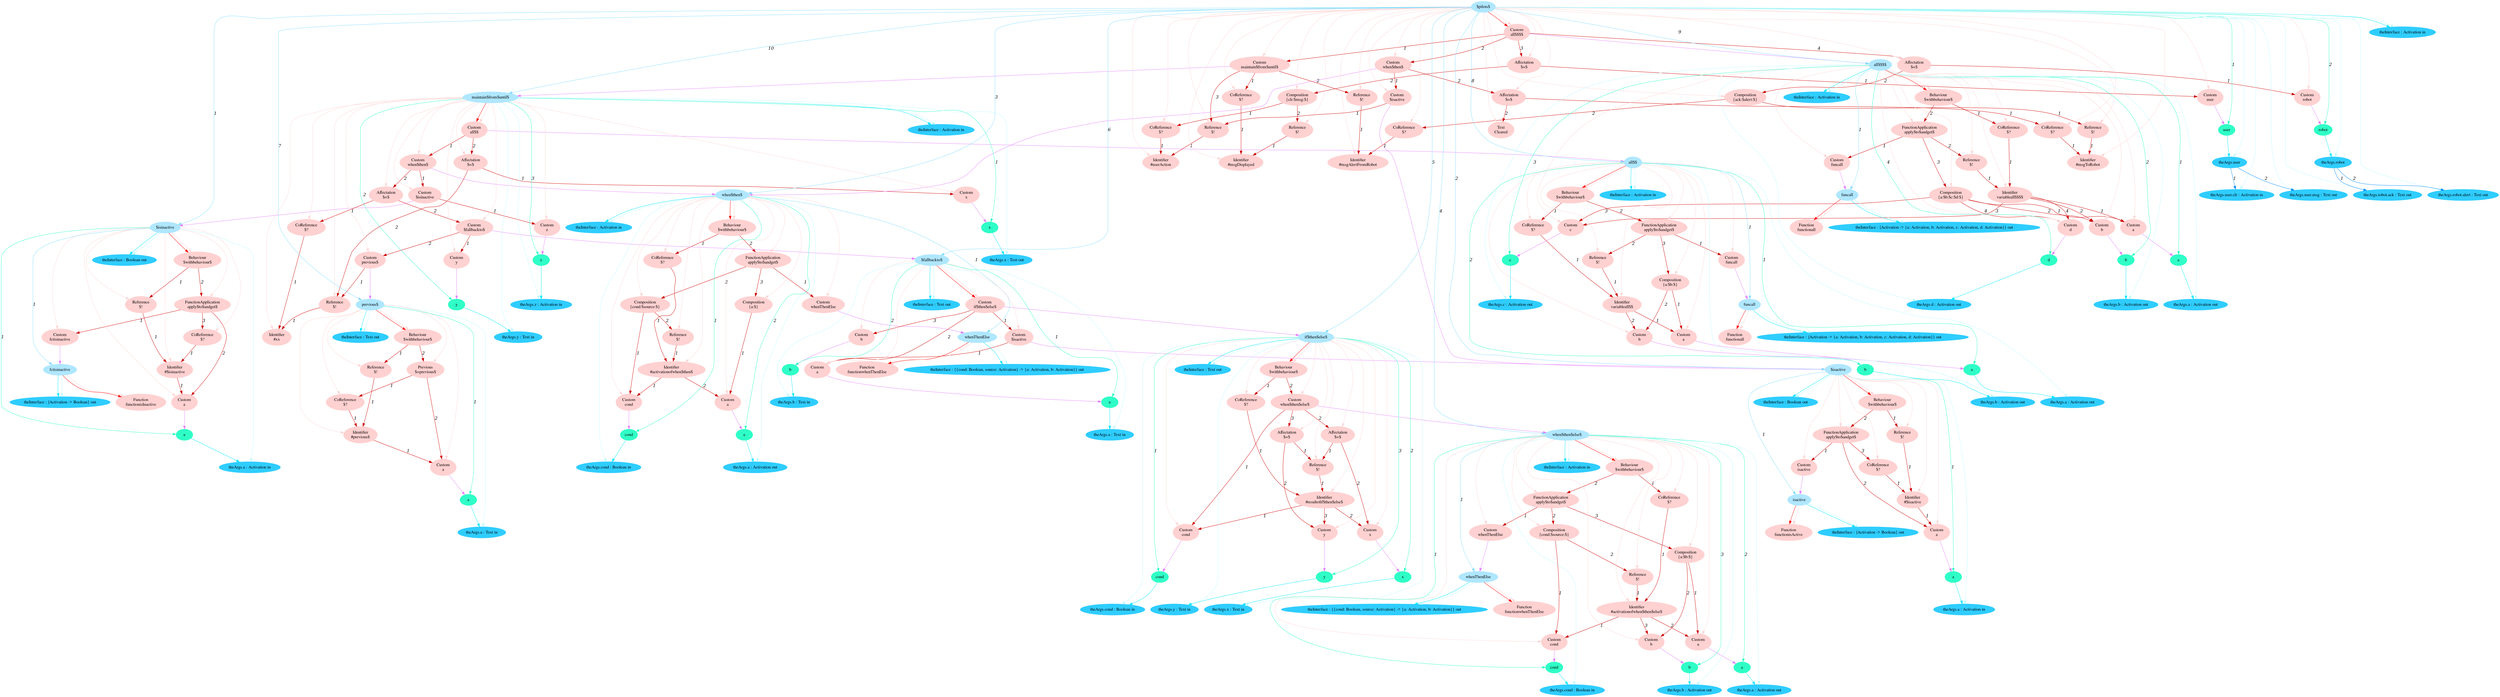 digraph g{node_28762 [shape="ellipse", style="filled", color="#ffd1d1", fontname="Times", label="Function
functionisInactive" ]
node_28765 [shape="ellipse", style="filled", color="#ffd1d1", fontname="Times", label="Custom
a" ]
node_28770 [shape="ellipse", style="filled", color="#ffd1d1", fontname="Times", label="Identifier
#$isinactive" ]
node_28775 [shape="ellipse", style="filled", color="#ffd1d1", fontname="Times", label="Reference
$!" ]
node_28779 [shape="ellipse", style="filled", color="#ffd1d1", fontname="Times", label="Custom
fctisinactive" ]
node_28782 [shape="ellipse", style="filled", color="#ffd1d1", fontname="Times", label="CoReference
$?" ]
node_28786 [shape="ellipse", style="filled", color="#ffd1d1", fontname="Times", label="FunctionApplication
apply$to$andget$" ]
node_28792 [shape="ellipse", style="filled", color="#ffd1d1", fontname="Times", label="Behaviour
$withbehaviour$" ]
node_28797 [shape="ellipse", style="filled", color="#ffd1d1", fontname="Times", label="Function
functionisActive" ]
node_28800 [shape="ellipse", style="filled", color="#ffd1d1", fontname="Times", label="Custom
a" ]
node_28805 [shape="ellipse", style="filled", color="#ffd1d1", fontname="Times", label="Identifier
#$isactive" ]
node_28810 [shape="ellipse", style="filled", color="#ffd1d1", fontname="Times", label="Reference
$!" ]
node_28814 [shape="ellipse", style="filled", color="#ffd1d1", fontname="Times", label="Custom
isactive" ]
node_28817 [shape="ellipse", style="filled", color="#ffd1d1", fontname="Times", label="CoReference
$?" ]
node_28821 [shape="ellipse", style="filled", color="#ffd1d1", fontname="Times", label="FunctionApplication
apply$to$andget$" ]
node_28827 [shape="ellipse", style="filled", color="#ffd1d1", fontname="Times", label="Behaviour
$withbehaviour$" ]
node_28832 [shape="ellipse", style="filled", color="#ffd1d1", fontname="Times", label="Function
functionwhenThenElse" ]
node_28835 [shape="ellipse", style="filled", color="#ffd1d1", fontname="Times", label="Custom
cond" ]
node_28840 [shape="ellipse", style="filled", color="#ffd1d1", fontname="Times", label="Custom
a" ]
node_28845 [shape="ellipse", style="filled", color="#ffd1d1", fontname="Times", label="Identifier
#activationofwhen$then$" ]
node_28851 [shape="ellipse", style="filled", color="#ffd1d1", fontname="Times", label="CoReference
$?" ]
node_28855 [shape="ellipse", style="filled", color="#ffd1d1", fontname="Times", label="Custom
whenThenElse" ]
node_28858 [shape="ellipse", style="filled", color="#ffd1d1", fontname="Times", label="Reference
$!" ]
node_28862 [shape="ellipse", style="filled", color="#ffd1d1", fontname="Times", label="Composition
{cond:$source:$}" ]
node_28867 [shape="ellipse", style="filled", color="#ffd1d1", fontname="Times", label="Composition
{a:$}" ]
node_28871 [shape="ellipse", style="filled", color="#ffd1d1", fontname="Times", label="FunctionApplication
apply$to$andget$" ]
node_28877 [shape="ellipse", style="filled", color="#ffd1d1", fontname="Times", label="Behaviour
$withbehaviour$" ]
node_28882 [shape="ellipse", style="filled", color="#ffd1d1", fontname="Times", label="Function
functionwhenThenElse" ]
node_28885 [shape="ellipse", style="filled", color="#ffd1d1", fontname="Times", label="Custom
cond" ]
node_28890 [shape="ellipse", style="filled", color="#ffd1d1", fontname="Times", label="Custom
a" ]
node_28895 [shape="ellipse", style="filled", color="#ffd1d1", fontname="Times", label="Custom
b" ]
node_28900 [shape="ellipse", style="filled", color="#ffd1d1", fontname="Times", label="Identifier
#activationofwhen$then$else$" ]
node_28907 [shape="ellipse", style="filled", color="#ffd1d1", fontname="Times", label="CoReference
$?" ]
node_28911 [shape="ellipse", style="filled", color="#ffd1d1", fontname="Times", label="Custom
whenThenElse" ]
node_28914 [shape="ellipse", style="filled", color="#ffd1d1", fontname="Times", label="Reference
$!" ]
node_28918 [shape="ellipse", style="filled", color="#ffd1d1", fontname="Times", label="Composition
{cond:$source:$}" ]
node_28923 [shape="ellipse", style="filled", color="#ffd1d1", fontname="Times", label="Composition
{a:$b:$}" ]
node_28928 [shape="ellipse", style="filled", color="#ffd1d1", fontname="Times", label="FunctionApplication
apply$to$andget$" ]
node_28934 [shape="ellipse", style="filled", color="#ffd1d1", fontname="Times", label="Behaviour
$withbehaviour$" ]
node_28939 [shape="ellipse", style="filled", color="#ffd1d1", fontname="Times", label="Custom
cond" ]
node_28945 [shape="ellipse", style="filled", color="#ffd1d1", fontname="Times", label="Custom
x" ]
node_28951 [shape="ellipse", style="filled", color="#ffd1d1", fontname="Times", label="Custom
y" ]
node_28957 [shape="ellipse", style="filled", color="#ffd1d1", fontname="Times", label="Identifier
#resultofif$then$else$" ]
node_28965 [shape="ellipse", style="filled", color="#ffd1d1", fontname="Times", label="CoReference
$?" ]
node_28969 [shape="ellipse", style="filled", color="#ffd1d1", fontname="Times", label="Reference
$!" ]
node_28974 [shape="ellipse", style="filled", color="#ffd1d1", fontname="Times", label="Affectation
$=$" ]
node_28979 [shape="ellipse", style="filled", color="#ffd1d1", fontname="Times", label="Affectation
$=$" ]
node_28984 [shape="ellipse", style="filled", color="#ffd1d1", fontname="Times", label="Custom
when$then$else$" ]
node_28990 [shape="ellipse", style="filled", color="#ffd1d1", fontname="Times", label="Behaviour
$withbehaviour$" ]
node_28995 [shape="ellipse", style="filled", color="#ffd1d1", fontname="Times", label="Custom
a" ]
node_28999 [shape="ellipse", style="filled", color="#ffd1d1", fontname="Times", label="Custom
$isactive" ]
node_29003 [shape="ellipse", style="filled", color="#ffd1d1", fontname="Times", label="Custom
b" ]
node_29006 [shape="ellipse", style="filled", color="#ffd1d1", fontname="Times", label="Custom
if$then$else$" ]
node_29012 [shape="ellipse", style="filled", color="#ffd1d1", fontname="Times", label="Custom
a" ]
node_29017 [shape="ellipse", style="filled", color="#ffd1d1", fontname="Times", label="Identifier
#previous$" ]
node_29022 [shape="ellipse", style="filled", color="#ffd1d1", fontname="Times", label="Reference
$!" ]
node_29026 [shape="ellipse", style="filled", color="#ffd1d1", fontname="Times", label="CoReference
$?" ]
node_29030 [shape="ellipse", style="filled", color="#ffd1d1", fontname="Times", label="Previous
$=previous$" ]
node_29035 [shape="ellipse", style="filled", color="#ffd1d1", fontname="Times", label="Behaviour
$withbehaviour$" ]
node_29040 [shape="ellipse", style="filled", color="#ffd1d1", fontname="Times", label="Function
functionall" ]
node_29043 [shape="ellipse", style="filled", color="#ffd1d1", fontname="Times", label="Custom
a" ]
node_29048 [shape="ellipse", style="filled", color="#ffd1d1", fontname="Times", label="Custom
b" ]
node_29053 [shape="ellipse", style="filled", color="#ffd1d1", fontname="Times", label="Identifier
variableall$$" ]
node_29059 [shape="ellipse", style="filled", color="#ffd1d1", fontname="Times", label="CoReference
$?" ]
node_29063 [shape="ellipse", style="filled", color="#ffd1d1", fontname="Times", label="Custom
funcall" ]
node_29066 [shape="ellipse", style="filled", color="#ffd1d1", fontname="Times", label="Reference
$!" ]
node_29070 [shape="ellipse", style="filled", color="#ffd1d1", fontname="Times", label="Composition
{a:$b:$}" ]
node_29075 [shape="ellipse", style="filled", color="#ffd1d1", fontname="Times", label="FunctionApplication
apply$to$andget$" ]
node_29081 [shape="ellipse", style="filled", color="#ffd1d1", fontname="Times", label="Behaviour
$withbehaviour$" ]
node_29086 [shape="ellipse", style="filled", color="#ffd1d1", fontname="Times", label="Function
functionall" ]
node_29089 [shape="ellipse", style="filled", color="#ffd1d1", fontname="Times", label="Custom
a" ]
node_29094 [shape="ellipse", style="filled", color="#ffd1d1", fontname="Times", label="Custom
b" ]
node_29099 [shape="ellipse", style="filled", color="#ffd1d1", fontname="Times", label="Custom
c" ]
node_29104 [shape="ellipse", style="filled", color="#ffd1d1", fontname="Times", label="Custom
d" ]
node_29109 [shape="ellipse", style="filled", color="#ffd1d1", fontname="Times", label="Identifier
variableall$$$$" ]
node_29117 [shape="ellipse", style="filled", color="#ffd1d1", fontname="Times", label="CoReference
$?" ]
node_29121 [shape="ellipse", style="filled", color="#ffd1d1", fontname="Times", label="Custom
funcall" ]
node_29124 [shape="ellipse", style="filled", color="#ffd1d1", fontname="Times", label="Reference
$!" ]
node_29128 [shape="ellipse", style="filled", color="#ffd1d1", fontname="Times", label="Composition
{a:$b:$c:$d:$}" ]
node_29135 [shape="ellipse", style="filled", color="#ffd1d1", fontname="Times", label="FunctionApplication
apply$to$andget$" ]
node_29141 [shape="ellipse", style="filled", color="#ffd1d1", fontname="Times", label="Behaviour
$withbehaviour$" ]
node_29146 [shape="ellipse", style="filled", color="#ffd1d1", fontname="Times", label="Custom
z" ]
node_29149 [shape="ellipse", style="filled", color="#ffd1d1", fontname="Times", label="Custom
$isinactive" ]
node_29153 [shape="ellipse", style="filled", color="#ffd1d1", fontname="Times", label="Identifier
#xx" ]
node_29158 [shape="ellipse", style="filled", color="#ffd1d1", fontname="Times", label="CoReference
$?" ]
node_29162 [shape="ellipse", style="filled", color="#ffd1d1", fontname="Times", label="Custom
y" ]
node_29165 [shape="ellipse", style="filled", color="#ffd1d1", fontname="Times", label="Reference
$!" ]
node_29170 [shape="ellipse", style="filled", color="#ffd1d1", fontname="Times", label="Custom
previous$" ]
node_29174 [shape="ellipse", style="filled", color="#ffd1d1", fontname="Times", label="Custom
$fallbackto$" ]
node_29179 [shape="ellipse", style="filled", color="#ffd1d1", fontname="Times", label="Affectation
$=$" ]
node_29184 [shape="ellipse", style="filled", color="#ffd1d1", fontname="Times", label="Custom
when$then$" ]
node_29189 [shape="ellipse", style="filled", color="#ffd1d1", fontname="Times", label="Custom
x" ]
node_29192 [shape="ellipse", style="filled", color="#ffd1d1", fontname="Times", label="Affectation
$=$" ]
node_29197 [shape="ellipse", style="filled", color="#ffd1d1", fontname="Times", label="Custom
all$$" ]
node_29202 [shape="ellipse", style="filled", color="#ffd1d1", fontname="Times", label="Identifier
#msgDisplayed" ]
node_29206 [shape="ellipse", style="filled", color="#ffd1d1", fontname="Times", label="CoReference
$?" ]
node_29210 [shape="ellipse", style="filled", color="#ffd1d1", fontname="Times", label="Identifier
#msgAlertFromRobot" ]
node_29214 [shape="ellipse", style="filled", color="#ffd1d1", fontname="Times", label="Reference
$!" ]
node_29218 [shape="ellipse", style="filled", color="#ffd1d1", fontname="Times", label="Identifier
#userAction" ]
node_29223 [shape="ellipse", style="filled", color="#ffd1d1", fontname="Times", label="Reference
$!" ]
node_29228 [shape="ellipse", style="filled", color="#ffd1d1", fontname="Times", label="Custom
maintain$from$until$" ]
node_29234 [shape="ellipse", style="filled", color="#ffd1d1", fontname="Times", label="Custom
$isactive" ]
node_29238 [shape="ellipse", style="filled", color="#ffd1d1", fontname="Times", label="Identifier
#msgToRobot" ]
node_29242 [shape="ellipse", style="filled", color="#ffd1d1", fontname="Times", label="CoReference
$?" ]
node_29246 [shape="ellipse", style="filled", color="#ffd1d1", fontname="Times", label="Text
Cleared" ]
node_29249 [shape="ellipse", style="filled", color="#ffd1d1", fontname="Times", label="Affectation
$=$" ]
node_29254 [shape="ellipse", style="filled", color="#ffd1d1", fontname="Times", label="Custom
when$then$" ]
node_29259 [shape="ellipse", style="filled", color="#ffd1d1", fontname="Times", label="Custom
user" ]
node_29262 [shape="ellipse", style="filled", color="#ffd1d1", fontname="Times", label="CoReference
$?" ]
node_29266 [shape="ellipse", style="filled", color="#ffd1d1", fontname="Times", label="Reference
$!" ]
node_29270 [shape="ellipse", style="filled", color="#ffd1d1", fontname="Times", label="Composition
{clr:$msg:$}" ]
node_29275 [shape="ellipse", style="filled", color="#ffd1d1", fontname="Times", label="Affectation
$=$" ]
node_29280 [shape="ellipse", style="filled", color="#ffd1d1", fontname="Times", label="Custom
robot" ]
node_29283 [shape="ellipse", style="filled", color="#ffd1d1", fontname="Times", label="Reference
$!" ]
node_29287 [shape="ellipse", style="filled", color="#ffd1d1", fontname="Times", label="CoReference
$?" ]
node_29291 [shape="ellipse", style="filled", color="#ffd1d1", fontname="Times", label="Composition
{ack:$alert:$}" ]
node_29296 [shape="ellipse", style="filled", color="#ffd1d1", fontname="Times", label="Affectation
$=$" ]
node_29301 [shape="ellipse", style="filled", color="#ffd1d1", fontname="Times", label="Custom
all$$$$" ]
node_28021 [shape="ellipse", style="filled", color="#afe7ff", fontname="Times", label="$pilots$" ]
node_28022 [shape="ellipse", style="filled", color="#afe7ff", fontname="Times", label="$isinactive" ]
node_28023 [shape="ellipse", style="filled", color="#afe7ff", fontname="Times", label="fctisinactive" ]
node_28069 [shape="ellipse", style="filled", color="#afe7ff", fontname="Times", label="$isactive" ]
node_28070 [shape="ellipse", style="filled", color="#afe7ff", fontname="Times", label="isactive" ]
node_28116 [shape="ellipse", style="filled", color="#afe7ff", fontname="Times", label="when$then$" ]
node_28117 [shape="ellipse", style="filled", color="#afe7ff", fontname="Times", label="whenThenElse" ]
node_28183 [shape="ellipse", style="filled", color="#afe7ff", fontname="Times", label="when$then$else$" ]
node_28184 [shape="ellipse", style="filled", color="#afe7ff", fontname="Times", label="whenThenElse" ]
node_28264 [shape="ellipse", style="filled", color="#afe7ff", fontname="Times", label="if$then$else$" ]
node_28349 [shape="ellipse", style="filled", color="#afe7ff", fontname="Times", label="$fallbackto$" ]
node_28378 [shape="ellipse", style="filled", color="#afe7ff", fontname="Times", label="previous$" ]
node_28414 [shape="ellipse", style="filled", color="#afe7ff", fontname="Times", label="all$$" ]
node_28415 [shape="ellipse", style="filled", color="#afe7ff", fontname="Times", label="funcall" ]
node_28478 [shape="ellipse", style="filled", color="#afe7ff", fontname="Times", label="all$$$$" ]
node_28479 [shape="ellipse", style="filled", color="#afe7ff", fontname="Times", label="funcall" ]
node_28570 [shape="ellipse", style="filled", color="#afe7ff", fontname="Times", label="maintain$from$until$" ]
node_28031 [shape="ellipse", style="filled", color="#2fffc7", fontname="Times", label="a" ]
node_28078 [shape="ellipse", style="filled", color="#2fffc7", fontname="Times", label="a" ]
node_28125 [shape="ellipse", style="filled", color="#2fffc7", fontname="Times", label="cond" ]
node_28129 [shape="ellipse", style="filled", color="#2fffc7", fontname="Times", label="a" ]
node_28192 [shape="ellipse", style="filled", color="#2fffc7", fontname="Times", label="cond" ]
node_28196 [shape="ellipse", style="filled", color="#2fffc7", fontname="Times", label="a" ]
node_28200 [shape="ellipse", style="filled", color="#2fffc7", fontname="Times", label="b" ]
node_28265 [shape="ellipse", style="filled", color="#2fffc7", fontname="Times", label="cond" ]
node_28269 [shape="ellipse", style="filled", color="#2fffc7", fontname="Times", label="x" ]
node_28273 [shape="ellipse", style="filled", color="#2fffc7", fontname="Times", label="y" ]
node_28350 [shape="ellipse", style="filled", color="#2fffc7", fontname="Times", label="a" ]
node_28354 [shape="ellipse", style="filled", color="#2fffc7", fontname="Times", label="b" ]
node_28379 [shape="ellipse", style="filled", color="#2fffc7", fontname="Times", label="a" ]
node_28423 [shape="ellipse", style="filled", color="#2fffc7", fontname="Times", label="a" ]
node_28427 [shape="ellipse", style="filled", color="#2fffc7", fontname="Times", label="b" ]
node_28487 [shape="ellipse", style="filled", color="#2fffc7", fontname="Times", label="a" ]
node_28491 [shape="ellipse", style="filled", color="#2fffc7", fontname="Times", label="b" ]
node_28495 [shape="ellipse", style="filled", color="#2fffc7", fontname="Times", label="c" ]
node_28499 [shape="ellipse", style="filled", color="#2fffc7", fontname="Times", label="d" ]
node_28571 [shape="ellipse", style="filled", color="#2fffc7", fontname="Times", label="x" ]
node_28575 [shape="ellipse", style="filled", color="#2fffc7", fontname="Times", label="y" ]
node_28579 [shape="ellipse", style="filled", color="#2fffc7", fontname="Times", label="z" ]
node_28647 [shape="ellipse", style="filled", color="#2fffc7", fontname="Times", label="user" ]
node_28657 [shape="ellipse", style="filled", color="#2fffc7", fontname="Times", label="robot" ]
node_28024 [shape="ellipse", style="filled", color="#2fcdff", fontname="Times", label="theInterface : {Activation -> Boolean} out" ]
node_28032 [shape="ellipse", style="filled", color="#2fcdff", fontname="Times", label="theArgs.a : Activation in" ]
node_28036 [shape="ellipse", style="filled", color="#2fcdff", fontname="Times", label="theInterface : Boolean out" ]
node_28071 [shape="ellipse", style="filled", color="#2fcdff", fontname="Times", label="theInterface : {Activation -> Boolean} out" ]
node_28079 [shape="ellipse", style="filled", color="#2fcdff", fontname="Times", label="theArgs.a : Activation in" ]
node_28083 [shape="ellipse", style="filled", color="#2fcdff", fontname="Times", label="theInterface : Boolean out" ]
node_28118 [shape="ellipse", style="filled", color="#2fcdff", fontname="Times", label="theInterface : {{cond: Boolean, source: Activation} -> {a: Activation, b: Activation}} out" ]
node_28126 [shape="ellipse", style="filled", color="#2fcdff", fontname="Times", label="theArgs.cond : Boolean in" ]
node_28130 [shape="ellipse", style="filled", color="#2fcdff", fontname="Times", label="theArgs.a : Activation out" ]
node_28135 [shape="ellipse", style="filled", color="#2fcdff", fontname="Times", label="theInterface : Activation in" ]
node_28185 [shape="ellipse", style="filled", color="#2fcdff", fontname="Times", label="theInterface : {{cond: Boolean, source: Activation} -> {a: Activation, b: Activation}} out" ]
node_28193 [shape="ellipse", style="filled", color="#2fcdff", fontname="Times", label="theArgs.cond : Boolean in" ]
node_28197 [shape="ellipse", style="filled", color="#2fcdff", fontname="Times", label="theArgs.a : Activation out" ]
node_28201 [shape="ellipse", style="filled", color="#2fcdff", fontname="Times", label="theArgs.b : Activation out" ]
node_28207 [shape="ellipse", style="filled", color="#2fcdff", fontname="Times", label="theInterface : Activation in" ]
node_28266 [shape="ellipse", style="filled", color="#2fcdff", fontname="Times", label="theArgs.cond : Boolean in" ]
node_28270 [shape="ellipse", style="filled", color="#2fcdff", fontname="Times", label="theArgs.x : Text in" ]
node_28274 [shape="ellipse", style="filled", color="#2fcdff", fontname="Times", label="theArgs.y : Text in" ]
node_28280 [shape="ellipse", style="filled", color="#2fcdff", fontname="Times", label="theInterface : Text out" ]
node_28351 [shape="ellipse", style="filled", color="#2fcdff", fontname="Times", label="theArgs.a : Text in" ]
node_28355 [shape="ellipse", style="filled", color="#2fcdff", fontname="Times", label="theArgs.b : Text in" ]
node_28360 [shape="ellipse", style="filled", color="#2fcdff", fontname="Times", label="theInterface : Text out" ]
node_28380 [shape="ellipse", style="filled", color="#2fcdff", fontname="Times", label="theArgs.a : Text in" ]
node_28384 [shape="ellipse", style="filled", color="#2fcdff", fontname="Times", label="theInterface : Text out" ]
node_28416 [shape="ellipse", style="filled", color="#2fcdff", fontname="Times", label="theInterface : {Activation -> {a: Activation, b: Activation, c: Activation, d: Activation}} out" ]
node_28424 [shape="ellipse", style="filled", color="#2fcdff", fontname="Times", label="theArgs.a : Activation out" ]
node_28428 [shape="ellipse", style="filled", color="#2fcdff", fontname="Times", label="theArgs.b : Activation out" ]
node_28433 [shape="ellipse", style="filled", color="#2fcdff", fontname="Times", label="theInterface : Activation in" ]
node_28480 [shape="ellipse", style="filled", color="#2fcdff", fontname="Times", label="theInterface : {Activation -> {a: Activation, b: Activation, c: Activation, d: Activation}} out" ]
node_28488 [shape="ellipse", style="filled", color="#2fcdff", fontname="Times", label="theArgs.a : Activation out" ]
node_28492 [shape="ellipse", style="filled", color="#2fcdff", fontname="Times", label="theArgs.b : Activation out" ]
node_28496 [shape="ellipse", style="filled", color="#2fcdff", fontname="Times", label="theArgs.c : Activation out" ]
node_28500 [shape="ellipse", style="filled", color="#2fcdff", fontname="Times", label="theArgs.d : Activation out" ]
node_28507 [shape="ellipse", style="filled", color="#2fcdff", fontname="Times", label="theInterface : Activation in" ]
node_28572 [shape="ellipse", style="filled", color="#2fcdff", fontname="Times", label="theArgs.x : Text out" ]
node_28576 [shape="ellipse", style="filled", color="#2fcdff", fontname="Times", label="theArgs.y : Text in" ]
node_28580 [shape="ellipse", style="filled", color="#2fcdff", fontname="Times", label="theArgs.z : Activation in" ]
node_28586 [shape="ellipse", style="filled", color="#2fcdff", fontname="Times", label="theInterface : Activation in" ]
node_28648 [shape="ellipse", style="filled", color="#2fcdff", fontname="Times", label="theArgs.user" ]
node_28649 [shape="ellipse", style="filled", color="#2fcdff", fontname="Times", label="theArgs.user.clr : Activation in" ]
node_28651 [shape="ellipse", style="filled", color="#2fcdff", fontname="Times", label="theArgs.user.msg : Text out" ]
node_28658 [shape="ellipse", style="filled", color="#2fcdff", fontname="Times", label="theArgs.robot" ]
node_28659 [shape="ellipse", style="filled", color="#2fcdff", fontname="Times", label="theArgs.robot.ack : Text out" ]
node_28661 [shape="ellipse", style="filled", color="#2fcdff", fontname="Times", label="theArgs.robot.alert : Text out" ]
node_28669 [shape="ellipse", style="filled", color="#2fcdff", fontname="Times", label="theInterface : Activation in" ]
node_28770 -> node_28765 [dir=forward, arrowHead=normal, fontname="Times-Italic", arrowsize=1, color="#d00000", label="1",  headlabel="", taillabel="" ]
node_28775 -> node_28770 [dir=forward, arrowHead=normal, fontname="Times-Italic", arrowsize=1, color="#d00000", label="1",  headlabel="", taillabel="" ]
node_28782 -> node_28770 [dir=forward, arrowHead=normal, fontname="Times-Italic", arrowsize=1, color="#d00000", label="1",  headlabel="", taillabel="" ]
node_28786 -> node_28765 [dir=forward, arrowHead=normal, fontname="Times-Italic", arrowsize=1, color="#d00000", label="2",  headlabel="", taillabel="" ]
node_28786 -> node_28779 [dir=forward, arrowHead=normal, fontname="Times-Italic", arrowsize=1, color="#d00000", label="1",  headlabel="", taillabel="" ]
node_28786 -> node_28782 [dir=forward, arrowHead=normal, fontname="Times-Italic", arrowsize=1, color="#d00000", label="3",  headlabel="", taillabel="" ]
node_28792 -> node_28775 [dir=forward, arrowHead=normal, fontname="Times-Italic", arrowsize=1, color="#d00000", label="1",  headlabel="", taillabel="" ]
node_28792 -> node_28786 [dir=forward, arrowHead=normal, fontname="Times-Italic", arrowsize=1, color="#d00000", label="2",  headlabel="", taillabel="" ]
node_28805 -> node_28800 [dir=forward, arrowHead=normal, fontname="Times-Italic", arrowsize=1, color="#d00000", label="1",  headlabel="", taillabel="" ]
node_28810 -> node_28805 [dir=forward, arrowHead=normal, fontname="Times-Italic", arrowsize=1, color="#d00000", label="1",  headlabel="", taillabel="" ]
node_28817 -> node_28805 [dir=forward, arrowHead=normal, fontname="Times-Italic", arrowsize=1, color="#d00000", label="1",  headlabel="", taillabel="" ]
node_28821 -> node_28800 [dir=forward, arrowHead=normal, fontname="Times-Italic", arrowsize=1, color="#d00000", label="2",  headlabel="", taillabel="" ]
node_28821 -> node_28814 [dir=forward, arrowHead=normal, fontname="Times-Italic", arrowsize=1, color="#d00000", label="1",  headlabel="", taillabel="" ]
node_28821 -> node_28817 [dir=forward, arrowHead=normal, fontname="Times-Italic", arrowsize=1, color="#d00000", label="3",  headlabel="", taillabel="" ]
node_28827 -> node_28810 [dir=forward, arrowHead=normal, fontname="Times-Italic", arrowsize=1, color="#d00000", label="1",  headlabel="", taillabel="" ]
node_28827 -> node_28821 [dir=forward, arrowHead=normal, fontname="Times-Italic", arrowsize=1, color="#d00000", label="2",  headlabel="", taillabel="" ]
node_28845 -> node_28835 [dir=forward, arrowHead=normal, fontname="Times-Italic", arrowsize=1, color="#d00000", label="1",  headlabel="", taillabel="" ]
node_28845 -> node_28840 [dir=forward, arrowHead=normal, fontname="Times-Italic", arrowsize=1, color="#d00000", label="2",  headlabel="", taillabel="" ]
node_28851 -> node_28845 [dir=forward, arrowHead=normal, fontname="Times-Italic", arrowsize=1, color="#d00000", label="1",  headlabel="", taillabel="" ]
node_28858 -> node_28845 [dir=forward, arrowHead=normal, fontname="Times-Italic", arrowsize=1, color="#d00000", label="1",  headlabel="", taillabel="" ]
node_28862 -> node_28835 [dir=forward, arrowHead=normal, fontname="Times-Italic", arrowsize=1, color="#d00000", label="1",  headlabel="", taillabel="" ]
node_28862 -> node_28858 [dir=forward, arrowHead=normal, fontname="Times-Italic", arrowsize=1, color="#d00000", label="2",  headlabel="", taillabel="" ]
node_28867 -> node_28840 [dir=forward, arrowHead=normal, fontname="Times-Italic", arrowsize=1, color="#d00000", label="1",  headlabel="", taillabel="" ]
node_28871 -> node_28855 [dir=forward, arrowHead=normal, fontname="Times-Italic", arrowsize=1, color="#d00000", label="1",  headlabel="", taillabel="" ]
node_28871 -> node_28862 [dir=forward, arrowHead=normal, fontname="Times-Italic", arrowsize=1, color="#d00000", label="2",  headlabel="", taillabel="" ]
node_28871 -> node_28867 [dir=forward, arrowHead=normal, fontname="Times-Italic", arrowsize=1, color="#d00000", label="3",  headlabel="", taillabel="" ]
node_28877 -> node_28851 [dir=forward, arrowHead=normal, fontname="Times-Italic", arrowsize=1, color="#d00000", label="1",  headlabel="", taillabel="" ]
node_28877 -> node_28871 [dir=forward, arrowHead=normal, fontname="Times-Italic", arrowsize=1, color="#d00000", label="2",  headlabel="", taillabel="" ]
node_28900 -> node_28885 [dir=forward, arrowHead=normal, fontname="Times-Italic", arrowsize=1, color="#d00000", label="1",  headlabel="", taillabel="" ]
node_28900 -> node_28890 [dir=forward, arrowHead=normal, fontname="Times-Italic", arrowsize=1, color="#d00000", label="2",  headlabel="", taillabel="" ]
node_28900 -> node_28895 [dir=forward, arrowHead=normal, fontname="Times-Italic", arrowsize=1, color="#d00000", label="3",  headlabel="", taillabel="" ]
node_28907 -> node_28900 [dir=forward, arrowHead=normal, fontname="Times-Italic", arrowsize=1, color="#d00000", label="1",  headlabel="", taillabel="" ]
node_28914 -> node_28900 [dir=forward, arrowHead=normal, fontname="Times-Italic", arrowsize=1, color="#d00000", label="1",  headlabel="", taillabel="" ]
node_28918 -> node_28885 [dir=forward, arrowHead=normal, fontname="Times-Italic", arrowsize=1, color="#d00000", label="1",  headlabel="", taillabel="" ]
node_28918 -> node_28914 [dir=forward, arrowHead=normal, fontname="Times-Italic", arrowsize=1, color="#d00000", label="2",  headlabel="", taillabel="" ]
node_28923 -> node_28890 [dir=forward, arrowHead=normal, fontname="Times-Italic", arrowsize=1, color="#d00000", label="1",  headlabel="", taillabel="" ]
node_28923 -> node_28895 [dir=forward, arrowHead=normal, fontname="Times-Italic", arrowsize=1, color="#d00000", label="2",  headlabel="", taillabel="" ]
node_28928 -> node_28911 [dir=forward, arrowHead=normal, fontname="Times-Italic", arrowsize=1, color="#d00000", label="1",  headlabel="", taillabel="" ]
node_28928 -> node_28918 [dir=forward, arrowHead=normal, fontname="Times-Italic", arrowsize=1, color="#d00000", label="2",  headlabel="", taillabel="" ]
node_28928 -> node_28923 [dir=forward, arrowHead=normal, fontname="Times-Italic", arrowsize=1, color="#d00000", label="3",  headlabel="", taillabel="" ]
node_28934 -> node_28907 [dir=forward, arrowHead=normal, fontname="Times-Italic", arrowsize=1, color="#d00000", label="1",  headlabel="", taillabel="" ]
node_28934 -> node_28928 [dir=forward, arrowHead=normal, fontname="Times-Italic", arrowsize=1, color="#d00000", label="2",  headlabel="", taillabel="" ]
node_28957 -> node_28939 [dir=forward, arrowHead=normal, fontname="Times-Italic", arrowsize=1, color="#d00000", label="1",  headlabel="", taillabel="" ]
node_28957 -> node_28945 [dir=forward, arrowHead=normal, fontname="Times-Italic", arrowsize=1, color="#d00000", label="2",  headlabel="", taillabel="" ]
node_28957 -> node_28951 [dir=forward, arrowHead=normal, fontname="Times-Italic", arrowsize=1, color="#d00000", label="3",  headlabel="", taillabel="" ]
node_28965 -> node_28957 [dir=forward, arrowHead=normal, fontname="Times-Italic", arrowsize=1, color="#d00000", label="1",  headlabel="", taillabel="" ]
node_28969 -> node_28957 [dir=forward, arrowHead=normal, fontname="Times-Italic", arrowsize=1, color="#d00000", label="1",  headlabel="", taillabel="" ]
node_28974 -> node_28945 [dir=forward, arrowHead=normal, fontname="Times-Italic", arrowsize=1, color="#d00000", label="2",  headlabel="", taillabel="" ]
node_28974 -> node_28969 [dir=forward, arrowHead=normal, fontname="Times-Italic", arrowsize=1, color="#d00000", label="1",  headlabel="", taillabel="" ]
node_28979 -> node_28951 [dir=forward, arrowHead=normal, fontname="Times-Italic", arrowsize=1, color="#d00000", label="2",  headlabel="", taillabel="" ]
node_28979 -> node_28969 [dir=forward, arrowHead=normal, fontname="Times-Italic", arrowsize=1, color="#d00000", label="1",  headlabel="", taillabel="" ]
node_28984 -> node_28939 [dir=forward, arrowHead=normal, fontname="Times-Italic", arrowsize=1, color="#d00000", label="1",  headlabel="", taillabel="" ]
node_28984 -> node_28974 [dir=forward, arrowHead=normal, fontname="Times-Italic", arrowsize=1, color="#d00000", label="2",  headlabel="", taillabel="" ]
node_28984 -> node_28979 [dir=forward, arrowHead=normal, fontname="Times-Italic", arrowsize=1, color="#d00000", label="3",  headlabel="", taillabel="" ]
node_28990 -> node_28965 [dir=forward, arrowHead=normal, fontname="Times-Italic", arrowsize=1, color="#d00000", label="1",  headlabel="", taillabel="" ]
node_28990 -> node_28984 [dir=forward, arrowHead=normal, fontname="Times-Italic", arrowsize=1, color="#d00000", label="2",  headlabel="", taillabel="" ]
node_28999 -> node_28995 [dir=forward, arrowHead=normal, fontname="Times-Italic", arrowsize=1, color="#d00000", label="1",  headlabel="", taillabel="" ]
node_29006 -> node_28995 [dir=forward, arrowHead=normal, fontname="Times-Italic", arrowsize=1, color="#d00000", label="2",  headlabel="", taillabel="" ]
node_29006 -> node_28999 [dir=forward, arrowHead=normal, fontname="Times-Italic", arrowsize=1, color="#d00000", label="1",  headlabel="", taillabel="" ]
node_29006 -> node_29003 [dir=forward, arrowHead=normal, fontname="Times-Italic", arrowsize=1, color="#d00000", label="3",  headlabel="", taillabel="" ]
node_29017 -> node_29012 [dir=forward, arrowHead=normal, fontname="Times-Italic", arrowsize=1, color="#d00000", label="1",  headlabel="", taillabel="" ]
node_29022 -> node_29017 [dir=forward, arrowHead=normal, fontname="Times-Italic", arrowsize=1, color="#d00000", label="1",  headlabel="", taillabel="" ]
node_29026 -> node_29017 [dir=forward, arrowHead=normal, fontname="Times-Italic", arrowsize=1, color="#d00000", label="1",  headlabel="", taillabel="" ]
node_29030 -> node_29012 [dir=forward, arrowHead=normal, fontname="Times-Italic", arrowsize=1, color="#d00000", label="2",  headlabel="", taillabel="" ]
node_29030 -> node_29026 [dir=forward, arrowHead=normal, fontname="Times-Italic", arrowsize=1, color="#d00000", label="1",  headlabel="", taillabel="" ]
node_29035 -> node_29022 [dir=forward, arrowHead=normal, fontname="Times-Italic", arrowsize=1, color="#d00000", label="1",  headlabel="", taillabel="" ]
node_29035 -> node_29030 [dir=forward, arrowHead=normal, fontname="Times-Italic", arrowsize=1, color="#d00000", label="2",  headlabel="", taillabel="" ]
node_29053 -> node_29043 [dir=forward, arrowHead=normal, fontname="Times-Italic", arrowsize=1, color="#d00000", label="1",  headlabel="", taillabel="" ]
node_29053 -> node_29048 [dir=forward, arrowHead=normal, fontname="Times-Italic", arrowsize=1, color="#d00000", label="2",  headlabel="", taillabel="" ]
node_29059 -> node_29053 [dir=forward, arrowHead=normal, fontname="Times-Italic", arrowsize=1, color="#d00000", label="1",  headlabel="", taillabel="" ]
node_29066 -> node_29053 [dir=forward, arrowHead=normal, fontname="Times-Italic", arrowsize=1, color="#d00000", label="1",  headlabel="", taillabel="" ]
node_29070 -> node_29043 [dir=forward, arrowHead=normal, fontname="Times-Italic", arrowsize=1, color="#d00000", label="1",  headlabel="", taillabel="" ]
node_29070 -> node_29048 [dir=forward, arrowHead=normal, fontname="Times-Italic", arrowsize=1, color="#d00000", label="2",  headlabel="", taillabel="" ]
node_29075 -> node_29063 [dir=forward, arrowHead=normal, fontname="Times-Italic", arrowsize=1, color="#d00000", label="1",  headlabel="", taillabel="" ]
node_29075 -> node_29066 [dir=forward, arrowHead=normal, fontname="Times-Italic", arrowsize=1, color="#d00000", label="2",  headlabel="", taillabel="" ]
node_29075 -> node_29070 [dir=forward, arrowHead=normal, fontname="Times-Italic", arrowsize=1, color="#d00000", label="3",  headlabel="", taillabel="" ]
node_29081 -> node_29059 [dir=forward, arrowHead=normal, fontname="Times-Italic", arrowsize=1, color="#d00000", label="1",  headlabel="", taillabel="" ]
node_29081 -> node_29075 [dir=forward, arrowHead=normal, fontname="Times-Italic", arrowsize=1, color="#d00000", label="2",  headlabel="", taillabel="" ]
node_29109 -> node_29089 [dir=forward, arrowHead=normal, fontname="Times-Italic", arrowsize=1, color="#d00000", label="1",  headlabel="", taillabel="" ]
node_29109 -> node_29094 [dir=forward, arrowHead=normal, fontname="Times-Italic", arrowsize=1, color="#d00000", label="2",  headlabel="", taillabel="" ]
node_29109 -> node_29099 [dir=forward, arrowHead=normal, fontname="Times-Italic", arrowsize=1, color="#d00000", label="3",  headlabel="", taillabel="" ]
node_29109 -> node_29104 [dir=forward, arrowHead=normal, fontname="Times-Italic", arrowsize=1, color="#d00000", label="4",  headlabel="", taillabel="" ]
node_29117 -> node_29109 [dir=forward, arrowHead=normal, fontname="Times-Italic", arrowsize=1, color="#d00000", label="1",  headlabel="", taillabel="" ]
node_29124 -> node_29109 [dir=forward, arrowHead=normal, fontname="Times-Italic", arrowsize=1, color="#d00000", label="1",  headlabel="", taillabel="" ]
node_29128 -> node_29089 [dir=forward, arrowHead=normal, fontname="Times-Italic", arrowsize=1, color="#d00000", label="1",  headlabel="", taillabel="" ]
node_29128 -> node_29094 [dir=forward, arrowHead=normal, fontname="Times-Italic", arrowsize=1, color="#d00000", label="2",  headlabel="", taillabel="" ]
node_29128 -> node_29099 [dir=forward, arrowHead=normal, fontname="Times-Italic", arrowsize=1, color="#d00000", label="3",  headlabel="", taillabel="" ]
node_29128 -> node_29104 [dir=forward, arrowHead=normal, fontname="Times-Italic", arrowsize=1, color="#d00000", label="4",  headlabel="", taillabel="" ]
node_29135 -> node_29121 [dir=forward, arrowHead=normal, fontname="Times-Italic", arrowsize=1, color="#d00000", label="1",  headlabel="", taillabel="" ]
node_29135 -> node_29124 [dir=forward, arrowHead=normal, fontname="Times-Italic", arrowsize=1, color="#d00000", label="2",  headlabel="", taillabel="" ]
node_29135 -> node_29128 [dir=forward, arrowHead=normal, fontname="Times-Italic", arrowsize=1, color="#d00000", label="3",  headlabel="", taillabel="" ]
node_29141 -> node_29117 [dir=forward, arrowHead=normal, fontname="Times-Italic", arrowsize=1, color="#d00000", label="1",  headlabel="", taillabel="" ]
node_29141 -> node_29135 [dir=forward, arrowHead=normal, fontname="Times-Italic", arrowsize=1, color="#d00000", label="2",  headlabel="", taillabel="" ]
node_29149 -> node_29146 [dir=forward, arrowHead=normal, fontname="Times-Italic", arrowsize=1, color="#d00000", label="1",  headlabel="", taillabel="" ]
node_29158 -> node_29153 [dir=forward, arrowHead=normal, fontname="Times-Italic", arrowsize=1, color="#d00000", label="1",  headlabel="", taillabel="" ]
node_29165 -> node_29153 [dir=forward, arrowHead=normal, fontname="Times-Italic", arrowsize=1, color="#d00000", label="1",  headlabel="", taillabel="" ]
node_29170 -> node_29165 [dir=forward, arrowHead=normal, fontname="Times-Italic", arrowsize=1, color="#d00000", label="1",  headlabel="", taillabel="" ]
node_29174 -> node_29162 [dir=forward, arrowHead=normal, fontname="Times-Italic", arrowsize=1, color="#d00000", label="1",  headlabel="", taillabel="" ]
node_29174 -> node_29170 [dir=forward, arrowHead=normal, fontname="Times-Italic", arrowsize=1, color="#d00000", label="2",  headlabel="", taillabel="" ]
node_29179 -> node_29158 [dir=forward, arrowHead=normal, fontname="Times-Italic", arrowsize=1, color="#d00000", label="1",  headlabel="", taillabel="" ]
node_29179 -> node_29174 [dir=forward, arrowHead=normal, fontname="Times-Italic", arrowsize=1, color="#d00000", label="2",  headlabel="", taillabel="" ]
node_29184 -> node_29149 [dir=forward, arrowHead=normal, fontname="Times-Italic", arrowsize=1, color="#d00000", label="1",  headlabel="", taillabel="" ]
node_29184 -> node_29179 [dir=forward, arrowHead=normal, fontname="Times-Italic", arrowsize=1, color="#d00000", label="2",  headlabel="", taillabel="" ]
node_29192 -> node_29165 [dir=forward, arrowHead=normal, fontname="Times-Italic", arrowsize=1, color="#d00000", label="2",  headlabel="", taillabel="" ]
node_29192 -> node_29189 [dir=forward, arrowHead=normal, fontname="Times-Italic", arrowsize=1, color="#d00000", label="1",  headlabel="", taillabel="" ]
node_29197 -> node_29184 [dir=forward, arrowHead=normal, fontname="Times-Italic", arrowsize=1, color="#d00000", label="1",  headlabel="", taillabel="" ]
node_29197 -> node_29192 [dir=forward, arrowHead=normal, fontname="Times-Italic", arrowsize=1, color="#d00000", label="2",  headlabel="", taillabel="" ]
node_29206 -> node_29202 [dir=forward, arrowHead=normal, fontname="Times-Italic", arrowsize=1, color="#d00000", label="1",  headlabel="", taillabel="" ]
node_29214 -> node_29210 [dir=forward, arrowHead=normal, fontname="Times-Italic", arrowsize=1, color="#d00000", label="1",  headlabel="", taillabel="" ]
node_29223 -> node_29218 [dir=forward, arrowHead=normal, fontname="Times-Italic", arrowsize=1, color="#d00000", label="1",  headlabel="", taillabel="" ]
node_29228 -> node_29206 [dir=forward, arrowHead=normal, fontname="Times-Italic", arrowsize=1, color="#d00000", label="1",  headlabel="", taillabel="" ]
node_29228 -> node_29214 [dir=forward, arrowHead=normal, fontname="Times-Italic", arrowsize=1, color="#d00000", label="2",  headlabel="", taillabel="" ]
node_29228 -> node_29223 [dir=forward, arrowHead=normal, fontname="Times-Italic", arrowsize=1, color="#d00000", label="3",  headlabel="", taillabel="" ]
node_29234 -> node_29223 [dir=forward, arrowHead=normal, fontname="Times-Italic", arrowsize=1, color="#d00000", label="1",  headlabel="", taillabel="" ]
node_29242 -> node_29238 [dir=forward, arrowHead=normal, fontname="Times-Italic", arrowsize=1, color="#d00000", label="1",  headlabel="", taillabel="" ]
node_29249 -> node_29242 [dir=forward, arrowHead=normal, fontname="Times-Italic", arrowsize=1, color="#d00000", label="1",  headlabel="", taillabel="" ]
node_29249 -> node_29246 [dir=forward, arrowHead=normal, fontname="Times-Italic", arrowsize=1, color="#d00000", label="2",  headlabel="", taillabel="" ]
node_29254 -> node_29234 [dir=forward, arrowHead=normal, fontname="Times-Italic", arrowsize=1, color="#d00000", label="1",  headlabel="", taillabel="" ]
node_29254 -> node_29249 [dir=forward, arrowHead=normal, fontname="Times-Italic", arrowsize=1, color="#d00000", label="2",  headlabel="", taillabel="" ]
node_29262 -> node_29218 [dir=forward, arrowHead=normal, fontname="Times-Italic", arrowsize=1, color="#d00000", label="1",  headlabel="", taillabel="" ]
node_29266 -> node_29202 [dir=forward, arrowHead=normal, fontname="Times-Italic", arrowsize=1, color="#d00000", label="1",  headlabel="", taillabel="" ]
node_29270 -> node_29262 [dir=forward, arrowHead=normal, fontname="Times-Italic", arrowsize=1, color="#d00000", label="1",  headlabel="", taillabel="" ]
node_29270 -> node_29266 [dir=forward, arrowHead=normal, fontname="Times-Italic", arrowsize=1, color="#d00000", label="2",  headlabel="", taillabel="" ]
node_29275 -> node_29259 [dir=forward, arrowHead=normal, fontname="Times-Italic", arrowsize=1, color="#d00000", label="1",  headlabel="", taillabel="" ]
node_29275 -> node_29270 [dir=forward, arrowHead=normal, fontname="Times-Italic", arrowsize=1, color="#d00000", label="2",  headlabel="", taillabel="" ]
node_29283 -> node_29238 [dir=forward, arrowHead=normal, fontname="Times-Italic", arrowsize=1, color="#d00000", label="1",  headlabel="", taillabel="" ]
node_29287 -> node_29210 [dir=forward, arrowHead=normal, fontname="Times-Italic", arrowsize=1, color="#d00000", label="1",  headlabel="", taillabel="" ]
node_29291 -> node_29283 [dir=forward, arrowHead=normal, fontname="Times-Italic", arrowsize=1, color="#d00000", label="1",  headlabel="", taillabel="" ]
node_29291 -> node_29287 [dir=forward, arrowHead=normal, fontname="Times-Italic", arrowsize=1, color="#d00000", label="2",  headlabel="", taillabel="" ]
node_29296 -> node_29280 [dir=forward, arrowHead=normal, fontname="Times-Italic", arrowsize=1, color="#d00000", label="1",  headlabel="", taillabel="" ]
node_29296 -> node_29291 [dir=forward, arrowHead=normal, fontname="Times-Italic", arrowsize=1, color="#d00000", label="2",  headlabel="", taillabel="" ]
node_29301 -> node_29228 [dir=forward, arrowHead=normal, fontname="Times-Italic", arrowsize=1, color="#d00000", label="1",  headlabel="", taillabel="" ]
node_29301 -> node_29254 [dir=forward, arrowHead=normal, fontname="Times-Italic", arrowsize=1, color="#d00000", label="2",  headlabel="", taillabel="" ]
node_29301 -> node_29275 [dir=forward, arrowHead=normal, fontname="Times-Italic", arrowsize=1, color="#d00000", label="3",  headlabel="", taillabel="" ]
node_29301 -> node_29296 [dir=forward, arrowHead=normal, fontname="Times-Italic", arrowsize=1, color="#d00000", label="4",  headlabel="", taillabel="" ]
node_28023 -> node_28762 [dir=forward, arrowHead=normal, fontname="Times-Italic", arrowsize=1, color="#ff0000", label="",  headlabel="", taillabel="" ]
node_28022 -> node_28792 [dir=forward, arrowHead=normal, fontname="Times-Italic", arrowsize=1, color="#ff0000", label="",  headlabel="", taillabel="" ]
node_28070 -> node_28797 [dir=forward, arrowHead=normal, fontname="Times-Italic", arrowsize=1, color="#ff0000", label="",  headlabel="", taillabel="" ]
node_28069 -> node_28827 [dir=forward, arrowHead=normal, fontname="Times-Italic", arrowsize=1, color="#ff0000", label="",  headlabel="", taillabel="" ]
node_28117 -> node_28832 [dir=forward, arrowHead=normal, fontname="Times-Italic", arrowsize=1, color="#ff0000", label="",  headlabel="", taillabel="" ]
node_28116 -> node_28877 [dir=forward, arrowHead=normal, fontname="Times-Italic", arrowsize=1, color="#ff0000", label="",  headlabel="", taillabel="" ]
node_28184 -> node_28882 [dir=forward, arrowHead=normal, fontname="Times-Italic", arrowsize=1, color="#ff0000", label="",  headlabel="", taillabel="" ]
node_28183 -> node_28934 [dir=forward, arrowHead=normal, fontname="Times-Italic", arrowsize=1, color="#ff0000", label="",  headlabel="", taillabel="" ]
node_28264 -> node_28990 [dir=forward, arrowHead=normal, fontname="Times-Italic", arrowsize=1, color="#ff0000", label="",  headlabel="", taillabel="" ]
node_28349 -> node_29006 [dir=forward, arrowHead=normal, fontname="Times-Italic", arrowsize=1, color="#ff0000", label="",  headlabel="", taillabel="" ]
node_28378 -> node_29035 [dir=forward, arrowHead=normal, fontname="Times-Italic", arrowsize=1, color="#ff0000", label="",  headlabel="", taillabel="" ]
node_28415 -> node_29040 [dir=forward, arrowHead=normal, fontname="Times-Italic", arrowsize=1, color="#ff0000", label="",  headlabel="", taillabel="" ]
node_28414 -> node_29081 [dir=forward, arrowHead=normal, fontname="Times-Italic", arrowsize=1, color="#ff0000", label="",  headlabel="", taillabel="" ]
node_28479 -> node_29086 [dir=forward, arrowHead=normal, fontname="Times-Italic", arrowsize=1, color="#ff0000", label="",  headlabel="", taillabel="" ]
node_28478 -> node_29141 [dir=forward, arrowHead=normal, fontname="Times-Italic", arrowsize=1, color="#ff0000", label="",  headlabel="", taillabel="" ]
node_28570 -> node_29197 [dir=forward, arrowHead=normal, fontname="Times-Italic", arrowsize=1, color="#ff0000", label="",  headlabel="", taillabel="" ]
node_28021 -> node_29301 [dir=forward, arrowHead=normal, fontname="Times-Italic", arrowsize=1, color="#ff0000", label="",  headlabel="", taillabel="" ]
node_28023 -> node_28762 [dir=forward, arrowHead=normal, fontname="Times-Italic", arrowsize=1, color="#ffd5d5", label="",  headlabel="", taillabel="" ]
node_28022 -> node_28765 [dir=forward, arrowHead=normal, fontname="Times-Italic", arrowsize=1, color="#ffd5d5", label="",  headlabel="", taillabel="" ]
node_28022 -> node_28770 [dir=forward, arrowHead=normal, fontname="Times-Italic", arrowsize=1, color="#ffd5d5", label="",  headlabel="", taillabel="" ]
node_28022 -> node_28775 [dir=forward, arrowHead=normal, fontname="Times-Italic", arrowsize=1, color="#ffd5d5", label="",  headlabel="", taillabel="" ]
node_28022 -> node_28779 [dir=forward, arrowHead=normal, fontname="Times-Italic", arrowsize=1, color="#ffd5d5", label="",  headlabel="", taillabel="" ]
node_28022 -> node_28782 [dir=forward, arrowHead=normal, fontname="Times-Italic", arrowsize=1, color="#ffd5d5", label="",  headlabel="", taillabel="" ]
node_28022 -> node_28786 [dir=forward, arrowHead=normal, fontname="Times-Italic", arrowsize=1, color="#ffd5d5", label="",  headlabel="", taillabel="" ]
node_28022 -> node_28792 [dir=forward, arrowHead=normal, fontname="Times-Italic", arrowsize=1, color="#ffd5d5", label="",  headlabel="", taillabel="" ]
node_28070 -> node_28797 [dir=forward, arrowHead=normal, fontname="Times-Italic", arrowsize=1, color="#ffd5d5", label="",  headlabel="", taillabel="" ]
node_28069 -> node_28800 [dir=forward, arrowHead=normal, fontname="Times-Italic", arrowsize=1, color="#ffd5d5", label="",  headlabel="", taillabel="" ]
node_28069 -> node_28805 [dir=forward, arrowHead=normal, fontname="Times-Italic", arrowsize=1, color="#ffd5d5", label="",  headlabel="", taillabel="" ]
node_28069 -> node_28810 [dir=forward, arrowHead=normal, fontname="Times-Italic", arrowsize=1, color="#ffd5d5", label="",  headlabel="", taillabel="" ]
node_28069 -> node_28814 [dir=forward, arrowHead=normal, fontname="Times-Italic", arrowsize=1, color="#ffd5d5", label="",  headlabel="", taillabel="" ]
node_28069 -> node_28817 [dir=forward, arrowHead=normal, fontname="Times-Italic", arrowsize=1, color="#ffd5d5", label="",  headlabel="", taillabel="" ]
node_28069 -> node_28821 [dir=forward, arrowHead=normal, fontname="Times-Italic", arrowsize=1, color="#ffd5d5", label="",  headlabel="", taillabel="" ]
node_28069 -> node_28827 [dir=forward, arrowHead=normal, fontname="Times-Italic", arrowsize=1, color="#ffd5d5", label="",  headlabel="", taillabel="" ]
node_28117 -> node_28832 [dir=forward, arrowHead=normal, fontname="Times-Italic", arrowsize=1, color="#ffd5d5", label="",  headlabel="", taillabel="" ]
node_28116 -> node_28835 [dir=forward, arrowHead=normal, fontname="Times-Italic", arrowsize=1, color="#ffd5d5", label="",  headlabel="", taillabel="" ]
node_28116 -> node_28840 [dir=forward, arrowHead=normal, fontname="Times-Italic", arrowsize=1, color="#ffd5d5", label="",  headlabel="", taillabel="" ]
node_28116 -> node_28845 [dir=forward, arrowHead=normal, fontname="Times-Italic", arrowsize=1, color="#ffd5d5", label="",  headlabel="", taillabel="" ]
node_28116 -> node_28851 [dir=forward, arrowHead=normal, fontname="Times-Italic", arrowsize=1, color="#ffd5d5", label="",  headlabel="", taillabel="" ]
node_28116 -> node_28855 [dir=forward, arrowHead=normal, fontname="Times-Italic", arrowsize=1, color="#ffd5d5", label="",  headlabel="", taillabel="" ]
node_28116 -> node_28858 [dir=forward, arrowHead=normal, fontname="Times-Italic", arrowsize=1, color="#ffd5d5", label="",  headlabel="", taillabel="" ]
node_28116 -> node_28862 [dir=forward, arrowHead=normal, fontname="Times-Italic", arrowsize=1, color="#ffd5d5", label="",  headlabel="", taillabel="" ]
node_28116 -> node_28867 [dir=forward, arrowHead=normal, fontname="Times-Italic", arrowsize=1, color="#ffd5d5", label="",  headlabel="", taillabel="" ]
node_28116 -> node_28871 [dir=forward, arrowHead=normal, fontname="Times-Italic", arrowsize=1, color="#ffd5d5", label="",  headlabel="", taillabel="" ]
node_28116 -> node_28877 [dir=forward, arrowHead=normal, fontname="Times-Italic", arrowsize=1, color="#ffd5d5", label="",  headlabel="", taillabel="" ]
node_28184 -> node_28882 [dir=forward, arrowHead=normal, fontname="Times-Italic", arrowsize=1, color="#ffd5d5", label="",  headlabel="", taillabel="" ]
node_28183 -> node_28885 [dir=forward, arrowHead=normal, fontname="Times-Italic", arrowsize=1, color="#ffd5d5", label="",  headlabel="", taillabel="" ]
node_28183 -> node_28890 [dir=forward, arrowHead=normal, fontname="Times-Italic", arrowsize=1, color="#ffd5d5", label="",  headlabel="", taillabel="" ]
node_28183 -> node_28895 [dir=forward, arrowHead=normal, fontname="Times-Italic", arrowsize=1, color="#ffd5d5", label="",  headlabel="", taillabel="" ]
node_28183 -> node_28900 [dir=forward, arrowHead=normal, fontname="Times-Italic", arrowsize=1, color="#ffd5d5", label="",  headlabel="", taillabel="" ]
node_28183 -> node_28907 [dir=forward, arrowHead=normal, fontname="Times-Italic", arrowsize=1, color="#ffd5d5", label="",  headlabel="", taillabel="" ]
node_28183 -> node_28911 [dir=forward, arrowHead=normal, fontname="Times-Italic", arrowsize=1, color="#ffd5d5", label="",  headlabel="", taillabel="" ]
node_28183 -> node_28914 [dir=forward, arrowHead=normal, fontname="Times-Italic", arrowsize=1, color="#ffd5d5", label="",  headlabel="", taillabel="" ]
node_28183 -> node_28918 [dir=forward, arrowHead=normal, fontname="Times-Italic", arrowsize=1, color="#ffd5d5", label="",  headlabel="", taillabel="" ]
node_28183 -> node_28923 [dir=forward, arrowHead=normal, fontname="Times-Italic", arrowsize=1, color="#ffd5d5", label="",  headlabel="", taillabel="" ]
node_28183 -> node_28928 [dir=forward, arrowHead=normal, fontname="Times-Italic", arrowsize=1, color="#ffd5d5", label="",  headlabel="", taillabel="" ]
node_28183 -> node_28934 [dir=forward, arrowHead=normal, fontname="Times-Italic", arrowsize=1, color="#ffd5d5", label="",  headlabel="", taillabel="" ]
node_28264 -> node_28939 [dir=forward, arrowHead=normal, fontname="Times-Italic", arrowsize=1, color="#ffd5d5", label="",  headlabel="", taillabel="" ]
node_28264 -> node_28945 [dir=forward, arrowHead=normal, fontname="Times-Italic", arrowsize=1, color="#ffd5d5", label="",  headlabel="", taillabel="" ]
node_28264 -> node_28951 [dir=forward, arrowHead=normal, fontname="Times-Italic", arrowsize=1, color="#ffd5d5", label="",  headlabel="", taillabel="" ]
node_28264 -> node_28957 [dir=forward, arrowHead=normal, fontname="Times-Italic", arrowsize=1, color="#ffd5d5", label="",  headlabel="", taillabel="" ]
node_28264 -> node_28965 [dir=forward, arrowHead=normal, fontname="Times-Italic", arrowsize=1, color="#ffd5d5", label="",  headlabel="", taillabel="" ]
node_28264 -> node_28969 [dir=forward, arrowHead=normal, fontname="Times-Italic", arrowsize=1, color="#ffd5d5", label="",  headlabel="", taillabel="" ]
node_28264 -> node_28974 [dir=forward, arrowHead=normal, fontname="Times-Italic", arrowsize=1, color="#ffd5d5", label="",  headlabel="", taillabel="" ]
node_28264 -> node_28979 [dir=forward, arrowHead=normal, fontname="Times-Italic", arrowsize=1, color="#ffd5d5", label="",  headlabel="", taillabel="" ]
node_28264 -> node_28984 [dir=forward, arrowHead=normal, fontname="Times-Italic", arrowsize=1, color="#ffd5d5", label="",  headlabel="", taillabel="" ]
node_28264 -> node_28990 [dir=forward, arrowHead=normal, fontname="Times-Italic", arrowsize=1, color="#ffd5d5", label="",  headlabel="", taillabel="" ]
node_28349 -> node_28995 [dir=forward, arrowHead=normal, fontname="Times-Italic", arrowsize=1, color="#ffd5d5", label="",  headlabel="", taillabel="" ]
node_28349 -> node_28999 [dir=forward, arrowHead=normal, fontname="Times-Italic", arrowsize=1, color="#ffd5d5", label="",  headlabel="", taillabel="" ]
node_28349 -> node_29003 [dir=forward, arrowHead=normal, fontname="Times-Italic", arrowsize=1, color="#ffd5d5", label="",  headlabel="", taillabel="" ]
node_28349 -> node_29006 [dir=forward, arrowHead=normal, fontname="Times-Italic", arrowsize=1, color="#ffd5d5", label="",  headlabel="", taillabel="" ]
node_28378 -> node_29012 [dir=forward, arrowHead=normal, fontname="Times-Italic", arrowsize=1, color="#ffd5d5", label="",  headlabel="", taillabel="" ]
node_28378 -> node_29017 [dir=forward, arrowHead=normal, fontname="Times-Italic", arrowsize=1, color="#ffd5d5", label="",  headlabel="", taillabel="" ]
node_28378 -> node_29022 [dir=forward, arrowHead=normal, fontname="Times-Italic", arrowsize=1, color="#ffd5d5", label="",  headlabel="", taillabel="" ]
node_28378 -> node_29026 [dir=forward, arrowHead=normal, fontname="Times-Italic", arrowsize=1, color="#ffd5d5", label="",  headlabel="", taillabel="" ]
node_28378 -> node_29030 [dir=forward, arrowHead=normal, fontname="Times-Italic", arrowsize=1, color="#ffd5d5", label="",  headlabel="", taillabel="" ]
node_28378 -> node_29035 [dir=forward, arrowHead=normal, fontname="Times-Italic", arrowsize=1, color="#ffd5d5", label="",  headlabel="", taillabel="" ]
node_28415 -> node_29040 [dir=forward, arrowHead=normal, fontname="Times-Italic", arrowsize=1, color="#ffd5d5", label="",  headlabel="", taillabel="" ]
node_28414 -> node_29043 [dir=forward, arrowHead=normal, fontname="Times-Italic", arrowsize=1, color="#ffd5d5", label="",  headlabel="", taillabel="" ]
node_28414 -> node_29048 [dir=forward, arrowHead=normal, fontname="Times-Italic", arrowsize=1, color="#ffd5d5", label="",  headlabel="", taillabel="" ]
node_28414 -> node_29053 [dir=forward, arrowHead=normal, fontname="Times-Italic", arrowsize=1, color="#ffd5d5", label="",  headlabel="", taillabel="" ]
node_28414 -> node_29059 [dir=forward, arrowHead=normal, fontname="Times-Italic", arrowsize=1, color="#ffd5d5", label="",  headlabel="", taillabel="" ]
node_28414 -> node_29063 [dir=forward, arrowHead=normal, fontname="Times-Italic", arrowsize=1, color="#ffd5d5", label="",  headlabel="", taillabel="" ]
node_28414 -> node_29066 [dir=forward, arrowHead=normal, fontname="Times-Italic", arrowsize=1, color="#ffd5d5", label="",  headlabel="", taillabel="" ]
node_28414 -> node_29070 [dir=forward, arrowHead=normal, fontname="Times-Italic", arrowsize=1, color="#ffd5d5", label="",  headlabel="", taillabel="" ]
node_28414 -> node_29075 [dir=forward, arrowHead=normal, fontname="Times-Italic", arrowsize=1, color="#ffd5d5", label="",  headlabel="", taillabel="" ]
node_28414 -> node_29081 [dir=forward, arrowHead=normal, fontname="Times-Italic", arrowsize=1, color="#ffd5d5", label="",  headlabel="", taillabel="" ]
node_28479 -> node_29086 [dir=forward, arrowHead=normal, fontname="Times-Italic", arrowsize=1, color="#ffd5d5", label="",  headlabel="", taillabel="" ]
node_28478 -> node_29089 [dir=forward, arrowHead=normal, fontname="Times-Italic", arrowsize=1, color="#ffd5d5", label="",  headlabel="", taillabel="" ]
node_28478 -> node_29094 [dir=forward, arrowHead=normal, fontname="Times-Italic", arrowsize=1, color="#ffd5d5", label="",  headlabel="", taillabel="" ]
node_28478 -> node_29099 [dir=forward, arrowHead=normal, fontname="Times-Italic", arrowsize=1, color="#ffd5d5", label="",  headlabel="", taillabel="" ]
node_28478 -> node_29104 [dir=forward, arrowHead=normal, fontname="Times-Italic", arrowsize=1, color="#ffd5d5", label="",  headlabel="", taillabel="" ]
node_28478 -> node_29109 [dir=forward, arrowHead=normal, fontname="Times-Italic", arrowsize=1, color="#ffd5d5", label="",  headlabel="", taillabel="" ]
node_28478 -> node_29117 [dir=forward, arrowHead=normal, fontname="Times-Italic", arrowsize=1, color="#ffd5d5", label="",  headlabel="", taillabel="" ]
node_28478 -> node_29121 [dir=forward, arrowHead=normal, fontname="Times-Italic", arrowsize=1, color="#ffd5d5", label="",  headlabel="", taillabel="" ]
node_28478 -> node_29124 [dir=forward, arrowHead=normal, fontname="Times-Italic", arrowsize=1, color="#ffd5d5", label="",  headlabel="", taillabel="" ]
node_28478 -> node_29128 [dir=forward, arrowHead=normal, fontname="Times-Italic", arrowsize=1, color="#ffd5d5", label="",  headlabel="", taillabel="" ]
node_28478 -> node_29135 [dir=forward, arrowHead=normal, fontname="Times-Italic", arrowsize=1, color="#ffd5d5", label="",  headlabel="", taillabel="" ]
node_28478 -> node_29141 [dir=forward, arrowHead=normal, fontname="Times-Italic", arrowsize=1, color="#ffd5d5", label="",  headlabel="", taillabel="" ]
node_28570 -> node_29146 [dir=forward, arrowHead=normal, fontname="Times-Italic", arrowsize=1, color="#ffd5d5", label="",  headlabel="", taillabel="" ]
node_28570 -> node_29149 [dir=forward, arrowHead=normal, fontname="Times-Italic", arrowsize=1, color="#ffd5d5", label="",  headlabel="", taillabel="" ]
node_28570 -> node_29153 [dir=forward, arrowHead=normal, fontname="Times-Italic", arrowsize=1, color="#ffd5d5", label="",  headlabel="", taillabel="" ]
node_28570 -> node_29158 [dir=forward, arrowHead=normal, fontname="Times-Italic", arrowsize=1, color="#ffd5d5", label="",  headlabel="", taillabel="" ]
node_28570 -> node_29162 [dir=forward, arrowHead=normal, fontname="Times-Italic", arrowsize=1, color="#ffd5d5", label="",  headlabel="", taillabel="" ]
node_28570 -> node_29165 [dir=forward, arrowHead=normal, fontname="Times-Italic", arrowsize=1, color="#ffd5d5", label="",  headlabel="", taillabel="" ]
node_28570 -> node_29170 [dir=forward, arrowHead=normal, fontname="Times-Italic", arrowsize=1, color="#ffd5d5", label="",  headlabel="", taillabel="" ]
node_28570 -> node_29174 [dir=forward, arrowHead=normal, fontname="Times-Italic", arrowsize=1, color="#ffd5d5", label="",  headlabel="", taillabel="" ]
node_28570 -> node_29179 [dir=forward, arrowHead=normal, fontname="Times-Italic", arrowsize=1, color="#ffd5d5", label="",  headlabel="", taillabel="" ]
node_28570 -> node_29184 [dir=forward, arrowHead=normal, fontname="Times-Italic", arrowsize=1, color="#ffd5d5", label="",  headlabel="", taillabel="" ]
node_28570 -> node_29189 [dir=forward, arrowHead=normal, fontname="Times-Italic", arrowsize=1, color="#ffd5d5", label="",  headlabel="", taillabel="" ]
node_28570 -> node_29192 [dir=forward, arrowHead=normal, fontname="Times-Italic", arrowsize=1, color="#ffd5d5", label="",  headlabel="", taillabel="" ]
node_28570 -> node_29197 [dir=forward, arrowHead=normal, fontname="Times-Italic", arrowsize=1, color="#ffd5d5", label="",  headlabel="", taillabel="" ]
node_28021 -> node_29202 [dir=forward, arrowHead=normal, fontname="Times-Italic", arrowsize=1, color="#ffd5d5", label="",  headlabel="", taillabel="" ]
node_28021 -> node_29206 [dir=forward, arrowHead=normal, fontname="Times-Italic", arrowsize=1, color="#ffd5d5", label="",  headlabel="", taillabel="" ]
node_28021 -> node_29210 [dir=forward, arrowHead=normal, fontname="Times-Italic", arrowsize=1, color="#ffd5d5", label="",  headlabel="", taillabel="" ]
node_28021 -> node_29214 [dir=forward, arrowHead=normal, fontname="Times-Italic", arrowsize=1, color="#ffd5d5", label="",  headlabel="", taillabel="" ]
node_28021 -> node_29218 [dir=forward, arrowHead=normal, fontname="Times-Italic", arrowsize=1, color="#ffd5d5", label="",  headlabel="", taillabel="" ]
node_28021 -> node_29223 [dir=forward, arrowHead=normal, fontname="Times-Italic", arrowsize=1, color="#ffd5d5", label="",  headlabel="", taillabel="" ]
node_28021 -> node_29228 [dir=forward, arrowHead=normal, fontname="Times-Italic", arrowsize=1, color="#ffd5d5", label="",  headlabel="", taillabel="" ]
node_28021 -> node_29234 [dir=forward, arrowHead=normal, fontname="Times-Italic", arrowsize=1, color="#ffd5d5", label="",  headlabel="", taillabel="" ]
node_28021 -> node_29238 [dir=forward, arrowHead=normal, fontname="Times-Italic", arrowsize=1, color="#ffd5d5", label="",  headlabel="", taillabel="" ]
node_28021 -> node_29242 [dir=forward, arrowHead=normal, fontname="Times-Italic", arrowsize=1, color="#ffd5d5", label="",  headlabel="", taillabel="" ]
node_28021 -> node_29246 [dir=forward, arrowHead=normal, fontname="Times-Italic", arrowsize=1, color="#ffd5d5", label="",  headlabel="", taillabel="" ]
node_28021 -> node_29249 [dir=forward, arrowHead=normal, fontname="Times-Italic", arrowsize=1, color="#ffd5d5", label="",  headlabel="", taillabel="" ]
node_28021 -> node_29254 [dir=forward, arrowHead=normal, fontname="Times-Italic", arrowsize=1, color="#ffd5d5", label="",  headlabel="", taillabel="" ]
node_28021 -> node_29259 [dir=forward, arrowHead=normal, fontname="Times-Italic", arrowsize=1, color="#ffd5d5", label="",  headlabel="", taillabel="" ]
node_28021 -> node_29262 [dir=forward, arrowHead=normal, fontname="Times-Italic", arrowsize=1, color="#ffd5d5", label="",  headlabel="", taillabel="" ]
node_28021 -> node_29266 [dir=forward, arrowHead=normal, fontname="Times-Italic", arrowsize=1, color="#ffd5d5", label="",  headlabel="", taillabel="" ]
node_28021 -> node_29270 [dir=forward, arrowHead=normal, fontname="Times-Italic", arrowsize=1, color="#ffd5d5", label="",  headlabel="", taillabel="" ]
node_28021 -> node_29275 [dir=forward, arrowHead=normal, fontname="Times-Italic", arrowsize=1, color="#ffd5d5", label="",  headlabel="", taillabel="" ]
node_28021 -> node_29280 [dir=forward, arrowHead=normal, fontname="Times-Italic", arrowsize=1, color="#ffd5d5", label="",  headlabel="", taillabel="" ]
node_28021 -> node_29283 [dir=forward, arrowHead=normal, fontname="Times-Italic", arrowsize=1, color="#ffd5d5", label="",  headlabel="", taillabel="" ]
node_28021 -> node_29287 [dir=forward, arrowHead=normal, fontname="Times-Italic", arrowsize=1, color="#ffd5d5", label="",  headlabel="", taillabel="" ]
node_28021 -> node_29291 [dir=forward, arrowHead=normal, fontname="Times-Italic", arrowsize=1, color="#ffd5d5", label="",  headlabel="", taillabel="" ]
node_28021 -> node_29296 [dir=forward, arrowHead=normal, fontname="Times-Italic", arrowsize=1, color="#ffd5d5", label="",  headlabel="", taillabel="" ]
node_28021 -> node_29301 [dir=forward, arrowHead=normal, fontname="Times-Italic", arrowsize=1, color="#ffd5d5", label="",  headlabel="", taillabel="" ]
node_28022 -> node_28031 [dir=forward, arrowHead=normal, fontname="Times-Italic", arrowsize=1, color="#2fffc7", label="1",  headlabel="", taillabel="" ]
node_28069 -> node_28078 [dir=forward, arrowHead=normal, fontname="Times-Italic", arrowsize=1, color="#2fffc7", label="1",  headlabel="", taillabel="" ]
node_28116 -> node_28125 [dir=forward, arrowHead=normal, fontname="Times-Italic", arrowsize=1, color="#2fffc7", label="1",  headlabel="", taillabel="" ]
node_28116 -> node_28129 [dir=forward, arrowHead=normal, fontname="Times-Italic", arrowsize=1, color="#2fffc7", label="2",  headlabel="", taillabel="" ]
node_28183 -> node_28192 [dir=forward, arrowHead=normal, fontname="Times-Italic", arrowsize=1, color="#2fffc7", label="1",  headlabel="", taillabel="" ]
node_28183 -> node_28196 [dir=forward, arrowHead=normal, fontname="Times-Italic", arrowsize=1, color="#2fffc7", label="2",  headlabel="", taillabel="" ]
node_28183 -> node_28200 [dir=forward, arrowHead=normal, fontname="Times-Italic", arrowsize=1, color="#2fffc7", label="3",  headlabel="", taillabel="" ]
node_28264 -> node_28265 [dir=forward, arrowHead=normal, fontname="Times-Italic", arrowsize=1, color="#2fffc7", label="1",  headlabel="", taillabel="" ]
node_28264 -> node_28269 [dir=forward, arrowHead=normal, fontname="Times-Italic", arrowsize=1, color="#2fffc7", label="2",  headlabel="", taillabel="" ]
node_28264 -> node_28273 [dir=forward, arrowHead=normal, fontname="Times-Italic", arrowsize=1, color="#2fffc7", label="3",  headlabel="", taillabel="" ]
node_28349 -> node_28350 [dir=forward, arrowHead=normal, fontname="Times-Italic", arrowsize=1, color="#2fffc7", label="1",  headlabel="", taillabel="" ]
node_28349 -> node_28354 [dir=forward, arrowHead=normal, fontname="Times-Italic", arrowsize=1, color="#2fffc7", label="2",  headlabel="", taillabel="" ]
node_28378 -> node_28379 [dir=forward, arrowHead=normal, fontname="Times-Italic", arrowsize=1, color="#2fffc7", label="1",  headlabel="", taillabel="" ]
node_28414 -> node_28423 [dir=forward, arrowHead=normal, fontname="Times-Italic", arrowsize=1, color="#2fffc7", label="1",  headlabel="", taillabel="" ]
node_28414 -> node_28427 [dir=forward, arrowHead=normal, fontname="Times-Italic", arrowsize=1, color="#2fffc7", label="2",  headlabel="", taillabel="" ]
node_28478 -> node_28487 [dir=forward, arrowHead=normal, fontname="Times-Italic", arrowsize=1, color="#2fffc7", label="1",  headlabel="", taillabel="" ]
node_28478 -> node_28491 [dir=forward, arrowHead=normal, fontname="Times-Italic", arrowsize=1, color="#2fffc7", label="2",  headlabel="", taillabel="" ]
node_28478 -> node_28495 [dir=forward, arrowHead=normal, fontname="Times-Italic", arrowsize=1, color="#2fffc7", label="3",  headlabel="", taillabel="" ]
node_28478 -> node_28499 [dir=forward, arrowHead=normal, fontname="Times-Italic", arrowsize=1, color="#2fffc7", label="4",  headlabel="", taillabel="" ]
node_28570 -> node_28571 [dir=forward, arrowHead=normal, fontname="Times-Italic", arrowsize=1, color="#2fffc7", label="1",  headlabel="", taillabel="" ]
node_28570 -> node_28575 [dir=forward, arrowHead=normal, fontname="Times-Italic", arrowsize=1, color="#2fffc7", label="2",  headlabel="", taillabel="" ]
node_28570 -> node_28579 [dir=forward, arrowHead=normal, fontname="Times-Italic", arrowsize=1, color="#2fffc7", label="3",  headlabel="", taillabel="" ]
node_28021 -> node_28647 [dir=forward, arrowHead=normal, fontname="Times-Italic", arrowsize=1, color="#2fffc7", label="1",  headlabel="", taillabel="" ]
node_28021 -> node_28657 [dir=forward, arrowHead=normal, fontname="Times-Italic", arrowsize=1, color="#2fffc7", label="2",  headlabel="", taillabel="" ]
node_28031 -> node_28032 [dir=forward, arrowHead=normal, fontname="Times-Italic", arrowsize=1, color="#00e8ff", label="",  headlabel="", taillabel="" ]
node_28078 -> node_28079 [dir=forward, arrowHead=normal, fontname="Times-Italic", arrowsize=1, color="#00e8ff", label="",  headlabel="", taillabel="" ]
node_28125 -> node_28126 [dir=forward, arrowHead=normal, fontname="Times-Italic", arrowsize=1, color="#00e8ff", label="",  headlabel="", taillabel="" ]
node_28129 -> node_28130 [dir=forward, arrowHead=normal, fontname="Times-Italic", arrowsize=1, color="#00e8ff", label="",  headlabel="", taillabel="" ]
node_28192 -> node_28193 [dir=forward, arrowHead=normal, fontname="Times-Italic", arrowsize=1, color="#00e8ff", label="",  headlabel="", taillabel="" ]
node_28196 -> node_28197 [dir=forward, arrowHead=normal, fontname="Times-Italic", arrowsize=1, color="#00e8ff", label="",  headlabel="", taillabel="" ]
node_28200 -> node_28201 [dir=forward, arrowHead=normal, fontname="Times-Italic", arrowsize=1, color="#00e8ff", label="",  headlabel="", taillabel="" ]
node_28265 -> node_28266 [dir=forward, arrowHead=normal, fontname="Times-Italic", arrowsize=1, color="#00e8ff", label="",  headlabel="", taillabel="" ]
node_28269 -> node_28270 [dir=forward, arrowHead=normal, fontname="Times-Italic", arrowsize=1, color="#00e8ff", label="",  headlabel="", taillabel="" ]
node_28273 -> node_28274 [dir=forward, arrowHead=normal, fontname="Times-Italic", arrowsize=1, color="#00e8ff", label="",  headlabel="", taillabel="" ]
node_28350 -> node_28351 [dir=forward, arrowHead=normal, fontname="Times-Italic", arrowsize=1, color="#00e8ff", label="",  headlabel="", taillabel="" ]
node_28354 -> node_28355 [dir=forward, arrowHead=normal, fontname="Times-Italic", arrowsize=1, color="#00e8ff", label="",  headlabel="", taillabel="" ]
node_28379 -> node_28380 [dir=forward, arrowHead=normal, fontname="Times-Italic", arrowsize=1, color="#00e8ff", label="",  headlabel="", taillabel="" ]
node_28423 -> node_28424 [dir=forward, arrowHead=normal, fontname="Times-Italic", arrowsize=1, color="#00e8ff", label="",  headlabel="", taillabel="" ]
node_28427 -> node_28428 [dir=forward, arrowHead=normal, fontname="Times-Italic", arrowsize=1, color="#00e8ff", label="",  headlabel="", taillabel="" ]
node_28487 -> node_28488 [dir=forward, arrowHead=normal, fontname="Times-Italic", arrowsize=1, color="#00e8ff", label="",  headlabel="", taillabel="" ]
node_28491 -> node_28492 [dir=forward, arrowHead=normal, fontname="Times-Italic", arrowsize=1, color="#00e8ff", label="",  headlabel="", taillabel="" ]
node_28495 -> node_28496 [dir=forward, arrowHead=normal, fontname="Times-Italic", arrowsize=1, color="#00e8ff", label="",  headlabel="", taillabel="" ]
node_28499 -> node_28500 [dir=forward, arrowHead=normal, fontname="Times-Italic", arrowsize=1, color="#00e8ff", label="",  headlabel="", taillabel="" ]
node_28571 -> node_28572 [dir=forward, arrowHead=normal, fontname="Times-Italic", arrowsize=1, color="#00e8ff", label="",  headlabel="", taillabel="" ]
node_28575 -> node_28576 [dir=forward, arrowHead=normal, fontname="Times-Italic", arrowsize=1, color="#00e8ff", label="",  headlabel="", taillabel="" ]
node_28579 -> node_28580 [dir=forward, arrowHead=normal, fontname="Times-Italic", arrowsize=1, color="#00e8ff", label="",  headlabel="", taillabel="" ]
node_28647 -> node_28648 [dir=forward, arrowHead=normal, fontname="Times-Italic", arrowsize=1, color="#00e8ff", label="",  headlabel="", taillabel="" ]
node_28657 -> node_28658 [dir=forward, arrowHead=normal, fontname="Times-Italic", arrowsize=1, color="#00e8ff", label="",  headlabel="", taillabel="" ]
node_28023 -> node_28024 [dir=forward, arrowHead=normal, fontname="Times-Italic", arrowsize=1, color="#00e8ff", label="",  headlabel="", taillabel="" ]
node_28022 -> node_28036 [dir=forward, arrowHead=normal, fontname="Times-Italic", arrowsize=1, color="#00e8ff", label="",  headlabel="", taillabel="" ]
node_28070 -> node_28071 [dir=forward, arrowHead=normal, fontname="Times-Italic", arrowsize=1, color="#00e8ff", label="",  headlabel="", taillabel="" ]
node_28069 -> node_28083 [dir=forward, arrowHead=normal, fontname="Times-Italic", arrowsize=1, color="#00e8ff", label="",  headlabel="", taillabel="" ]
node_28117 -> node_28118 [dir=forward, arrowHead=normal, fontname="Times-Italic", arrowsize=1, color="#00e8ff", label="",  headlabel="", taillabel="" ]
node_28116 -> node_28135 [dir=forward, arrowHead=normal, fontname="Times-Italic", arrowsize=1, color="#00e8ff", label="",  headlabel="", taillabel="" ]
node_28184 -> node_28185 [dir=forward, arrowHead=normal, fontname="Times-Italic", arrowsize=1, color="#00e8ff", label="",  headlabel="", taillabel="" ]
node_28183 -> node_28207 [dir=forward, arrowHead=normal, fontname="Times-Italic", arrowsize=1, color="#00e8ff", label="",  headlabel="", taillabel="" ]
node_28264 -> node_28280 [dir=forward, arrowHead=normal, fontname="Times-Italic", arrowsize=1, color="#00e8ff", label="",  headlabel="", taillabel="" ]
node_28349 -> node_28360 [dir=forward, arrowHead=normal, fontname="Times-Italic", arrowsize=1, color="#00e8ff", label="",  headlabel="", taillabel="" ]
node_28378 -> node_28384 [dir=forward, arrowHead=normal, fontname="Times-Italic", arrowsize=1, color="#00e8ff", label="",  headlabel="", taillabel="" ]
node_28415 -> node_28416 [dir=forward, arrowHead=normal, fontname="Times-Italic", arrowsize=1, color="#00e8ff", label="",  headlabel="", taillabel="" ]
node_28414 -> node_28433 [dir=forward, arrowHead=normal, fontname="Times-Italic", arrowsize=1, color="#00e8ff", label="",  headlabel="", taillabel="" ]
node_28479 -> node_28480 [dir=forward, arrowHead=normal, fontname="Times-Italic", arrowsize=1, color="#00e8ff", label="",  headlabel="", taillabel="" ]
node_28478 -> node_28507 [dir=forward, arrowHead=normal, fontname="Times-Italic", arrowsize=1, color="#00e8ff", label="",  headlabel="", taillabel="" ]
node_28570 -> node_28586 [dir=forward, arrowHead=normal, fontname="Times-Italic", arrowsize=1, color="#00e8ff", label="",  headlabel="", taillabel="" ]
node_28021 -> node_28669 [dir=forward, arrowHead=normal, fontname="Times-Italic", arrowsize=1, color="#00e8ff", label="",  headlabel="", taillabel="" ]
node_28023 -> node_28024 [dir=forward, arrowHead=normal, fontname="Times-Italic", arrowsize=1, color="#bef9ff", label="",  headlabel="", taillabel="" ]
node_28022 -> node_28032 [dir=forward, arrowHead=normal, fontname="Times-Italic", arrowsize=1, color="#bef9ff", label="",  headlabel="", taillabel="" ]
node_28022 -> node_28036 [dir=forward, arrowHead=normal, fontname="Times-Italic", arrowsize=1, color="#bef9ff", label="",  headlabel="", taillabel="" ]
node_28070 -> node_28071 [dir=forward, arrowHead=normal, fontname="Times-Italic", arrowsize=1, color="#bef9ff", label="",  headlabel="", taillabel="" ]
node_28069 -> node_28079 [dir=forward, arrowHead=normal, fontname="Times-Italic", arrowsize=1, color="#bef9ff", label="",  headlabel="", taillabel="" ]
node_28069 -> node_28083 [dir=forward, arrowHead=normal, fontname="Times-Italic", arrowsize=1, color="#bef9ff", label="",  headlabel="", taillabel="" ]
node_28117 -> node_28118 [dir=forward, arrowHead=normal, fontname="Times-Italic", arrowsize=1, color="#bef9ff", label="",  headlabel="", taillabel="" ]
node_28116 -> node_28126 [dir=forward, arrowHead=normal, fontname="Times-Italic", arrowsize=1, color="#bef9ff", label="",  headlabel="", taillabel="" ]
node_28116 -> node_28130 [dir=forward, arrowHead=normal, fontname="Times-Italic", arrowsize=1, color="#bef9ff", label="",  headlabel="", taillabel="" ]
node_28116 -> node_28135 [dir=forward, arrowHead=normal, fontname="Times-Italic", arrowsize=1, color="#bef9ff", label="",  headlabel="", taillabel="" ]
node_28184 -> node_28185 [dir=forward, arrowHead=normal, fontname="Times-Italic", arrowsize=1, color="#bef9ff", label="",  headlabel="", taillabel="" ]
node_28183 -> node_28193 [dir=forward, arrowHead=normal, fontname="Times-Italic", arrowsize=1, color="#bef9ff", label="",  headlabel="", taillabel="" ]
node_28183 -> node_28197 [dir=forward, arrowHead=normal, fontname="Times-Italic", arrowsize=1, color="#bef9ff", label="",  headlabel="", taillabel="" ]
node_28183 -> node_28201 [dir=forward, arrowHead=normal, fontname="Times-Italic", arrowsize=1, color="#bef9ff", label="",  headlabel="", taillabel="" ]
node_28183 -> node_28207 [dir=forward, arrowHead=normal, fontname="Times-Italic", arrowsize=1, color="#bef9ff", label="",  headlabel="", taillabel="" ]
node_28264 -> node_28266 [dir=forward, arrowHead=normal, fontname="Times-Italic", arrowsize=1, color="#bef9ff", label="",  headlabel="", taillabel="" ]
node_28264 -> node_28270 [dir=forward, arrowHead=normal, fontname="Times-Italic", arrowsize=1, color="#bef9ff", label="",  headlabel="", taillabel="" ]
node_28264 -> node_28274 [dir=forward, arrowHead=normal, fontname="Times-Italic", arrowsize=1, color="#bef9ff", label="",  headlabel="", taillabel="" ]
node_28264 -> node_28280 [dir=forward, arrowHead=normal, fontname="Times-Italic", arrowsize=1, color="#bef9ff", label="",  headlabel="", taillabel="" ]
node_28349 -> node_28351 [dir=forward, arrowHead=normal, fontname="Times-Italic", arrowsize=1, color="#bef9ff", label="",  headlabel="", taillabel="" ]
node_28349 -> node_28355 [dir=forward, arrowHead=normal, fontname="Times-Italic", arrowsize=1, color="#bef9ff", label="",  headlabel="", taillabel="" ]
node_28349 -> node_28360 [dir=forward, arrowHead=normal, fontname="Times-Italic", arrowsize=1, color="#bef9ff", label="",  headlabel="", taillabel="" ]
node_28378 -> node_28380 [dir=forward, arrowHead=normal, fontname="Times-Italic", arrowsize=1, color="#bef9ff", label="",  headlabel="", taillabel="" ]
node_28378 -> node_28384 [dir=forward, arrowHead=normal, fontname="Times-Italic", arrowsize=1, color="#bef9ff", label="",  headlabel="", taillabel="" ]
node_28415 -> node_28416 [dir=forward, arrowHead=normal, fontname="Times-Italic", arrowsize=1, color="#bef9ff", label="",  headlabel="", taillabel="" ]
node_28414 -> node_28424 [dir=forward, arrowHead=normal, fontname="Times-Italic", arrowsize=1, color="#bef9ff", label="",  headlabel="", taillabel="" ]
node_28414 -> node_28428 [dir=forward, arrowHead=normal, fontname="Times-Italic", arrowsize=1, color="#bef9ff", label="",  headlabel="", taillabel="" ]
node_28414 -> node_28433 [dir=forward, arrowHead=normal, fontname="Times-Italic", arrowsize=1, color="#bef9ff", label="",  headlabel="", taillabel="" ]
node_28479 -> node_28480 [dir=forward, arrowHead=normal, fontname="Times-Italic", arrowsize=1, color="#bef9ff", label="",  headlabel="", taillabel="" ]
node_28478 -> node_28488 [dir=forward, arrowHead=normal, fontname="Times-Italic", arrowsize=1, color="#bef9ff", label="",  headlabel="", taillabel="" ]
node_28478 -> node_28492 [dir=forward, arrowHead=normal, fontname="Times-Italic", arrowsize=1, color="#bef9ff", label="",  headlabel="", taillabel="" ]
node_28478 -> node_28496 [dir=forward, arrowHead=normal, fontname="Times-Italic", arrowsize=1, color="#bef9ff", label="",  headlabel="", taillabel="" ]
node_28478 -> node_28500 [dir=forward, arrowHead=normal, fontname="Times-Italic", arrowsize=1, color="#bef9ff", label="",  headlabel="", taillabel="" ]
node_28478 -> node_28507 [dir=forward, arrowHead=normal, fontname="Times-Italic", arrowsize=1, color="#bef9ff", label="",  headlabel="", taillabel="" ]
node_28570 -> node_28572 [dir=forward, arrowHead=normal, fontname="Times-Italic", arrowsize=1, color="#bef9ff", label="",  headlabel="", taillabel="" ]
node_28570 -> node_28576 [dir=forward, arrowHead=normal, fontname="Times-Italic", arrowsize=1, color="#bef9ff", label="",  headlabel="", taillabel="" ]
node_28570 -> node_28580 [dir=forward, arrowHead=normal, fontname="Times-Italic", arrowsize=1, color="#bef9ff", label="",  headlabel="", taillabel="" ]
node_28570 -> node_28586 [dir=forward, arrowHead=normal, fontname="Times-Italic", arrowsize=1, color="#bef9ff", label="",  headlabel="", taillabel="" ]
node_28021 -> node_28649 [dir=forward, arrowHead=normal, fontname="Times-Italic", arrowsize=1, color="#bef9ff", label="",  headlabel="", taillabel="" ]
node_28021 -> node_28651 [dir=forward, arrowHead=normal, fontname="Times-Italic", arrowsize=1, color="#bef9ff", label="",  headlabel="", taillabel="" ]
node_28021 -> node_28648 [dir=forward, arrowHead=normal, fontname="Times-Italic", arrowsize=1, color="#bef9ff", label="",  headlabel="", taillabel="" ]
node_28021 -> node_28659 [dir=forward, arrowHead=normal, fontname="Times-Italic", arrowsize=1, color="#bef9ff", label="",  headlabel="", taillabel="" ]
node_28021 -> node_28661 [dir=forward, arrowHead=normal, fontname="Times-Italic", arrowsize=1, color="#bef9ff", label="",  headlabel="", taillabel="" ]
node_28021 -> node_28658 [dir=forward, arrowHead=normal, fontname="Times-Italic", arrowsize=1, color="#bef9ff", label="",  headlabel="", taillabel="" ]
node_28021 -> node_28669 [dir=forward, arrowHead=normal, fontname="Times-Italic", arrowsize=1, color="#bef9ff", label="",  headlabel="", taillabel="" ]
node_28648 -> node_28649 [dir=forward, arrowHead=normal, fontname="Times-Italic", arrowsize=1, color="#008cff", label="1",  headlabel="", taillabel="" ]
node_28648 -> node_28651 [dir=forward, arrowHead=normal, fontname="Times-Italic", arrowsize=1, color="#008cff", label="2",  headlabel="", taillabel="" ]
node_28658 -> node_28659 [dir=forward, arrowHead=normal, fontname="Times-Italic", arrowsize=1, color="#008cff", label="1",  headlabel="", taillabel="" ]
node_28658 -> node_28661 [dir=forward, arrowHead=normal, fontname="Times-Italic", arrowsize=1, color="#008cff", label="2",  headlabel="", taillabel="" ]
node_28022 -> node_28023 [dir=forward, arrowHead=normal, fontname="Times-Italic", arrowsize=1, color="#81ddff", label="1",  headlabel="", taillabel="" ]
node_28069 -> node_28070 [dir=forward, arrowHead=normal, fontname="Times-Italic", arrowsize=1, color="#81ddff", label="1",  headlabel="", taillabel="" ]
node_28116 -> node_28117 [dir=forward, arrowHead=normal, fontname="Times-Italic", arrowsize=1, color="#81ddff", label="1",  headlabel="", taillabel="" ]
node_28183 -> node_28184 [dir=forward, arrowHead=normal, fontname="Times-Italic", arrowsize=1, color="#81ddff", label="1",  headlabel="", taillabel="" ]
node_28414 -> node_28415 [dir=forward, arrowHead=normal, fontname="Times-Italic", arrowsize=1, color="#81ddff", label="1",  headlabel="", taillabel="" ]
node_28478 -> node_28479 [dir=forward, arrowHead=normal, fontname="Times-Italic", arrowsize=1, color="#81ddff", label="1",  headlabel="", taillabel="" ]
node_28021 -> node_28022 [dir=forward, arrowHead=normal, fontname="Times-Italic", arrowsize=1, color="#81ddff", label="1",  headlabel="", taillabel="" ]
node_28021 -> node_28069 [dir=forward, arrowHead=normal, fontname="Times-Italic", arrowsize=1, color="#81ddff", label="2",  headlabel="", taillabel="" ]
node_28021 -> node_28116 [dir=forward, arrowHead=normal, fontname="Times-Italic", arrowsize=1, color="#81ddff", label="3",  headlabel="", taillabel="" ]
node_28021 -> node_28183 [dir=forward, arrowHead=normal, fontname="Times-Italic", arrowsize=1, color="#81ddff", label="4",  headlabel="", taillabel="" ]
node_28021 -> node_28264 [dir=forward, arrowHead=normal, fontname="Times-Italic", arrowsize=1, color="#81ddff", label="5",  headlabel="", taillabel="" ]
node_28021 -> node_28349 [dir=forward, arrowHead=normal, fontname="Times-Italic", arrowsize=1, color="#81ddff", label="6",  headlabel="", taillabel="" ]
node_28021 -> node_28378 [dir=forward, arrowHead=normal, fontname="Times-Italic", arrowsize=1, color="#81ddff", label="7",  headlabel="", taillabel="" ]
node_28021 -> node_28414 [dir=forward, arrowHead=normal, fontname="Times-Italic", arrowsize=1, color="#81ddff", label="8",  headlabel="", taillabel="" ]
node_28021 -> node_28478 [dir=forward, arrowHead=normal, fontname="Times-Italic", arrowsize=1, color="#81ddff", label="9",  headlabel="", taillabel="" ]
node_28021 -> node_28570 [dir=forward, arrowHead=normal, fontname="Times-Italic", arrowsize=1, color="#81ddff", label="10",  headlabel="", taillabel="" ]
node_28765 -> node_28031 [dir=forward, arrowHead=normal, fontname="Times-Italic", arrowsize=1, color="#e681ff", label="",  headlabel="", taillabel="" ]
node_28779 -> node_28023 [dir=forward, arrowHead=normal, fontname="Times-Italic", arrowsize=1, color="#e681ff", label="",  headlabel="", taillabel="" ]
node_28800 -> node_28078 [dir=forward, arrowHead=normal, fontname="Times-Italic", arrowsize=1, color="#e681ff", label="",  headlabel="", taillabel="" ]
node_28814 -> node_28070 [dir=forward, arrowHead=normal, fontname="Times-Italic", arrowsize=1, color="#e681ff", label="",  headlabel="", taillabel="" ]
node_28835 -> node_28125 [dir=forward, arrowHead=normal, fontname="Times-Italic", arrowsize=1, color="#e681ff", label="",  headlabel="", taillabel="" ]
node_28840 -> node_28129 [dir=forward, arrowHead=normal, fontname="Times-Italic", arrowsize=1, color="#e681ff", label="",  headlabel="", taillabel="" ]
node_28855 -> node_28117 [dir=forward, arrowHead=normal, fontname="Times-Italic", arrowsize=1, color="#e681ff", label="",  headlabel="", taillabel="" ]
node_28885 -> node_28192 [dir=forward, arrowHead=normal, fontname="Times-Italic", arrowsize=1, color="#e681ff", label="",  headlabel="", taillabel="" ]
node_28890 -> node_28196 [dir=forward, arrowHead=normal, fontname="Times-Italic", arrowsize=1, color="#e681ff", label="",  headlabel="", taillabel="" ]
node_28895 -> node_28200 [dir=forward, arrowHead=normal, fontname="Times-Italic", arrowsize=1, color="#e681ff", label="",  headlabel="", taillabel="" ]
node_28911 -> node_28184 [dir=forward, arrowHead=normal, fontname="Times-Italic", arrowsize=1, color="#e681ff", label="",  headlabel="", taillabel="" ]
node_28939 -> node_28265 [dir=forward, arrowHead=normal, fontname="Times-Italic", arrowsize=1, color="#e681ff", label="",  headlabel="", taillabel="" ]
node_28945 -> node_28269 [dir=forward, arrowHead=normal, fontname="Times-Italic", arrowsize=1, color="#e681ff", label="",  headlabel="", taillabel="" ]
node_28951 -> node_28273 [dir=forward, arrowHead=normal, fontname="Times-Italic", arrowsize=1, color="#e681ff", label="",  headlabel="", taillabel="" ]
node_28984 -> node_28183 [dir=forward, arrowHead=normal, fontname="Times-Italic", arrowsize=1, color="#e681ff", label="",  headlabel="", taillabel="" ]
node_28995 -> node_28350 [dir=forward, arrowHead=normal, fontname="Times-Italic", arrowsize=1, color="#e681ff", label="",  headlabel="", taillabel="" ]
node_28999 -> node_28069 [dir=forward, arrowHead=normal, fontname="Times-Italic", arrowsize=1, color="#e681ff", label="",  headlabel="", taillabel="" ]
node_29003 -> node_28354 [dir=forward, arrowHead=normal, fontname="Times-Italic", arrowsize=1, color="#e681ff", label="",  headlabel="", taillabel="" ]
node_29006 -> node_28264 [dir=forward, arrowHead=normal, fontname="Times-Italic", arrowsize=1, color="#e681ff", label="",  headlabel="", taillabel="" ]
node_29012 -> node_28379 [dir=forward, arrowHead=normal, fontname="Times-Italic", arrowsize=1, color="#e681ff", label="",  headlabel="", taillabel="" ]
node_29043 -> node_28423 [dir=forward, arrowHead=normal, fontname="Times-Italic", arrowsize=1, color="#e681ff", label="",  headlabel="", taillabel="" ]
node_29048 -> node_28427 [dir=forward, arrowHead=normal, fontname="Times-Italic", arrowsize=1, color="#e681ff", label="",  headlabel="", taillabel="" ]
node_29063 -> node_28415 [dir=forward, arrowHead=normal, fontname="Times-Italic", arrowsize=1, color="#e681ff", label="",  headlabel="", taillabel="" ]
node_29089 -> node_28487 [dir=forward, arrowHead=normal, fontname="Times-Italic", arrowsize=1, color="#e681ff", label="",  headlabel="", taillabel="" ]
node_29094 -> node_28491 [dir=forward, arrowHead=normal, fontname="Times-Italic", arrowsize=1, color="#e681ff", label="",  headlabel="", taillabel="" ]
node_29099 -> node_28495 [dir=forward, arrowHead=normal, fontname="Times-Italic", arrowsize=1, color="#e681ff", label="",  headlabel="", taillabel="" ]
node_29104 -> node_28499 [dir=forward, arrowHead=normal, fontname="Times-Italic", arrowsize=1, color="#e681ff", label="",  headlabel="", taillabel="" ]
node_29121 -> node_28479 [dir=forward, arrowHead=normal, fontname="Times-Italic", arrowsize=1, color="#e681ff", label="",  headlabel="", taillabel="" ]
node_29146 -> node_28579 [dir=forward, arrowHead=normal, fontname="Times-Italic", arrowsize=1, color="#e681ff", label="",  headlabel="", taillabel="" ]
node_29149 -> node_28022 [dir=forward, arrowHead=normal, fontname="Times-Italic", arrowsize=1, color="#e681ff", label="",  headlabel="", taillabel="" ]
node_29162 -> node_28575 [dir=forward, arrowHead=normal, fontname="Times-Italic", arrowsize=1, color="#e681ff", label="",  headlabel="", taillabel="" ]
node_29170 -> node_28378 [dir=forward, arrowHead=normal, fontname="Times-Italic", arrowsize=1, color="#e681ff", label="",  headlabel="", taillabel="" ]
node_29174 -> node_28349 [dir=forward, arrowHead=normal, fontname="Times-Italic", arrowsize=1, color="#e681ff", label="",  headlabel="", taillabel="" ]
node_29184 -> node_28116 [dir=forward, arrowHead=normal, fontname="Times-Italic", arrowsize=1, color="#e681ff", label="",  headlabel="", taillabel="" ]
node_29189 -> node_28571 [dir=forward, arrowHead=normal, fontname="Times-Italic", arrowsize=1, color="#e681ff", label="",  headlabel="", taillabel="" ]
node_29197 -> node_28414 [dir=forward, arrowHead=normal, fontname="Times-Italic", arrowsize=1, color="#e681ff", label="",  headlabel="", taillabel="" ]
node_29228 -> node_28570 [dir=forward, arrowHead=normal, fontname="Times-Italic", arrowsize=1, color="#e681ff", label="",  headlabel="", taillabel="" ]
node_29234 -> node_28069 [dir=forward, arrowHead=normal, fontname="Times-Italic", arrowsize=1, color="#e681ff", label="",  headlabel="", taillabel="" ]
node_29254 -> node_28116 [dir=forward, arrowHead=normal, fontname="Times-Italic", arrowsize=1, color="#e681ff", label="",  headlabel="", taillabel="" ]
node_29259 -> node_28647 [dir=forward, arrowHead=normal, fontname="Times-Italic", arrowsize=1, color="#e681ff", label="",  headlabel="", taillabel="" ]
node_29280 -> node_28657 [dir=forward, arrowHead=normal, fontname="Times-Italic", arrowsize=1, color="#e681ff", label="",  headlabel="", taillabel="" ]
node_29301 -> node_28478 [dir=forward, arrowHead=normal, fontname="Times-Italic", arrowsize=1, color="#e681ff", label="",  headlabel="", taillabel="" ]
}